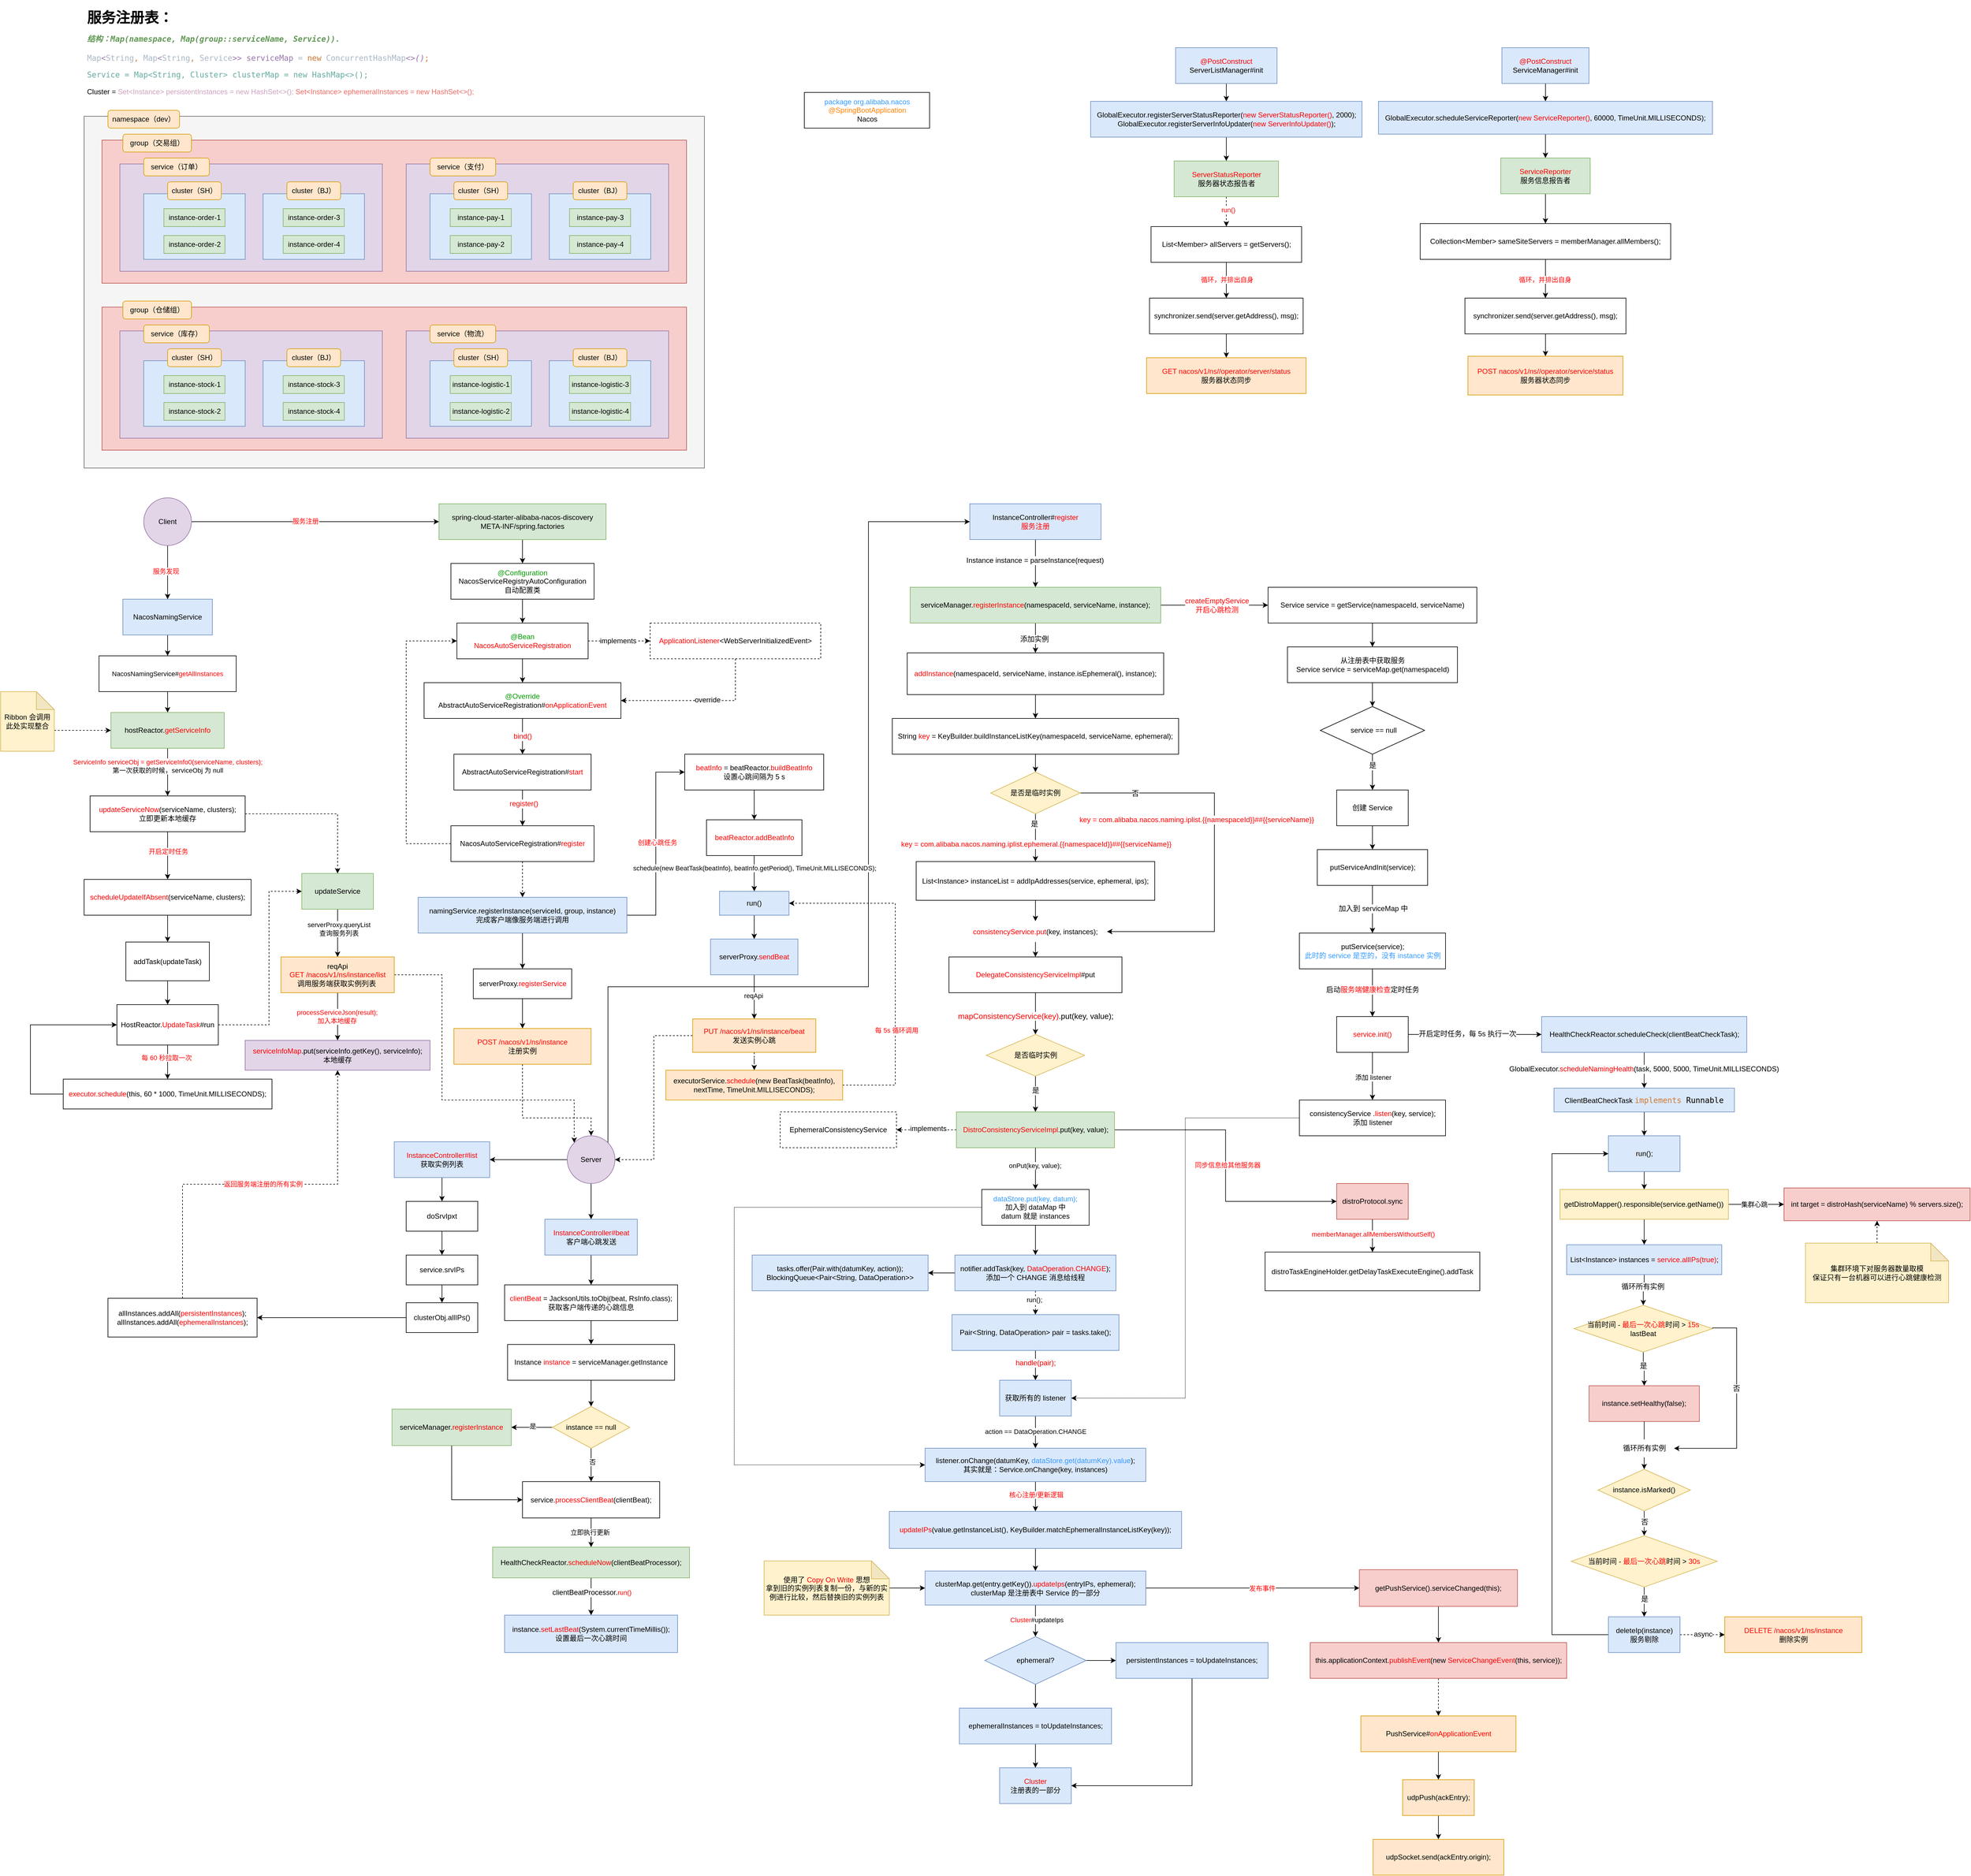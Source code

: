 <mxfile version="20.6.2" type="github">
  <diagram id="hunALPwYAO61CZnnPAhh" name="Page-1">
    <mxGraphModel dx="2013" dy="733" grid="1" gridSize="10" guides="1" tooltips="1" connect="1" arrows="1" fold="1" page="1" pageScale="1" pageWidth="827" pageHeight="1169" math="0" shadow="0">
      <root>
        <mxCell id="0" />
        <mxCell id="1" parent="0" />
        <mxCell id="QPYpN62NB8-uVr394qq1-2" value="&lt;span style=&quot;color: rgb(51 , 153 , 255)&quot;&gt;package org.alibaba.nacos&lt;/span&gt;&lt;font color=&quot;#ff8000&quot;&gt;&lt;br&gt;@SpringBootApplication&lt;br&gt;&lt;/font&gt;Nacos" style="rounded=0;whiteSpace=wrap;html=1;" parent="1" vertex="1">
          <mxGeometry x="1267.5" y="170" width="210" height="60" as="geometry" />
        </mxCell>
        <mxCell id="zgKmjXe5RocedFzESMuj-3" value="" style="edgeStyle=orthogonalEdgeStyle;rounded=0;orthogonalLoop=1;jettySize=auto;html=1;" parent="1" source="zgKmjXe5RocedFzESMuj-1" target="zgKmjXe5RocedFzESMuj-2" edge="1">
          <mxGeometry relative="1" as="geometry" />
        </mxCell>
        <mxCell id="zgKmjXe5RocedFzESMuj-1" value="spring-cloud-starter-alibaba-nacos-discovery&lt;br&gt;META-INF/spring.factories" style="rounded=0;whiteSpace=wrap;html=1;fillColor=#d5e8d4;strokeColor=#82b366;" parent="1" vertex="1">
          <mxGeometry x="655" y="860" width="280" height="60" as="geometry" />
        </mxCell>
        <mxCell id="zgKmjXe5RocedFzESMuj-6" value="" style="edgeStyle=orthogonalEdgeStyle;rounded=0;orthogonalLoop=1;jettySize=auto;html=1;fontFamily=Helvetica;fontSize=12;fontColor=none;" parent="1" source="zgKmjXe5RocedFzESMuj-2" target="zgKmjXe5RocedFzESMuj-5" edge="1">
          <mxGeometry relative="1" as="geometry" />
        </mxCell>
        <mxCell id="zgKmjXe5RocedFzESMuj-2" value="&lt;font color=&quot;#009900&quot;&gt;@Configuration&lt;br&gt;&lt;/font&gt;NacosServiceRegistryAutoConfiguration&lt;br&gt;自动配置类" style="whiteSpace=wrap;html=1;rounded=0;" parent="1" vertex="1">
          <mxGeometry x="675" y="960" width="240" height="60" as="geometry" />
        </mxCell>
        <mxCell id="zgKmjXe5RocedFzESMuj-8" value="" style="edgeStyle=orthogonalEdgeStyle;rounded=0;orthogonalLoop=1;jettySize=auto;html=1;fontFamily=Helvetica;fontSize=12;fontColor=none;dashed=1;" parent="1" source="zgKmjXe5RocedFzESMuj-5" target="zgKmjXe5RocedFzESMuj-7" edge="1">
          <mxGeometry relative="1" as="geometry" />
        </mxCell>
        <mxCell id="zgKmjXe5RocedFzESMuj-9" value="implements" style="edgeLabel;html=1;align=center;verticalAlign=middle;resizable=0;points=[];fontSize=12;fontFamily=Helvetica;fontColor=none;" parent="zgKmjXe5RocedFzESMuj-8" vertex="1" connectable="0">
          <mxGeometry x="0.038" y="-3" relative="1" as="geometry">
            <mxPoint x="-4" y="-3" as="offset" />
          </mxGeometry>
        </mxCell>
        <mxCell id="zgKmjXe5RocedFzESMuj-14" value="" style="edgeStyle=orthogonalEdgeStyle;rounded=0;orthogonalLoop=1;jettySize=auto;html=1;fontFamily=Helvetica;fontSize=12;fontColor=none;" parent="1" source="zgKmjXe5RocedFzESMuj-5" target="zgKmjXe5RocedFzESMuj-13" edge="1">
          <mxGeometry relative="1" as="geometry" />
        </mxCell>
        <mxCell id="zgKmjXe5RocedFzESMuj-5" value="&lt;font color=&quot;#009900&quot;&gt;@Bean&lt;br&gt;&lt;/font&gt;&lt;font color=&quot;#ff0000&quot;&gt;NacosAutoServiceRegistration&lt;/font&gt;" style="whiteSpace=wrap;html=1;rounded=0;" parent="1" vertex="1">
          <mxGeometry x="685" y="1060" width="220" height="60" as="geometry" />
        </mxCell>
        <mxCell id="zgKmjXe5RocedFzESMuj-23" style="edgeStyle=orthogonalEdgeStyle;rounded=0;orthogonalLoop=1;jettySize=auto;html=1;entryX=1;entryY=0.5;entryDx=0;entryDy=0;fontFamily=Helvetica;fontSize=12;fontColor=#FF0000;dashed=1;" parent="1" source="zgKmjXe5RocedFzESMuj-7" target="zgKmjXe5RocedFzESMuj-13" edge="1">
          <mxGeometry relative="1" as="geometry">
            <Array as="points">
              <mxPoint x="1152" y="1190" />
            </Array>
          </mxGeometry>
        </mxCell>
        <mxCell id="zgKmjXe5RocedFzESMuj-24" value="override" style="edgeLabel;html=1;align=center;verticalAlign=middle;resizable=0;points=[];fontSize=12;fontFamily=Helvetica;fontColor=#000000;" parent="zgKmjXe5RocedFzESMuj-23" vertex="1" connectable="0">
          <mxGeometry x="-0.107" y="-1" relative="1" as="geometry">
            <mxPoint as="offset" />
          </mxGeometry>
        </mxCell>
        <mxCell id="zgKmjXe5RocedFzESMuj-7" value="&lt;font color=&quot;#ff0000&quot;&gt;ApplicationListener&lt;/font&gt;&amp;lt;WebServerInitializedEvent&amp;gt;" style="whiteSpace=wrap;html=1;rounded=0;dashed=1;" parent="1" vertex="1">
          <mxGeometry x="1009" y="1060" width="286" height="60" as="geometry" />
        </mxCell>
        <mxCell id="zgKmjXe5RocedFzESMuj-18" value="bind()" style="edgeStyle=orthogonalEdgeStyle;rounded=0;orthogonalLoop=1;jettySize=auto;html=1;fontFamily=Helvetica;fontSize=12;fontColor=#FF0000;" parent="1" source="zgKmjXe5RocedFzESMuj-13" target="zgKmjXe5RocedFzESMuj-17" edge="1">
          <mxGeometry relative="1" as="geometry" />
        </mxCell>
        <mxCell id="zgKmjXe5RocedFzESMuj-13" value="&lt;font color=&quot;#009900&quot;&gt;@Override&lt;/font&gt;&lt;br&gt;AbstractAutoServiceRegistration#&lt;font color=&quot;#ff0000&quot;&gt;onApplicationEvent&lt;/font&gt;" style="whiteSpace=wrap;html=1;rounded=0;" parent="1" vertex="1">
          <mxGeometry x="630" y="1160" width="330" height="60" as="geometry" />
        </mxCell>
        <mxCell id="zgKmjXe5RocedFzESMuj-20" value="" style="edgeStyle=orthogonalEdgeStyle;rounded=0;orthogonalLoop=1;jettySize=auto;html=1;fontFamily=Helvetica;fontSize=12;fontColor=#FF0000;" parent="1" source="zgKmjXe5RocedFzESMuj-17" target="zgKmjXe5RocedFzESMuj-19" edge="1">
          <mxGeometry relative="1" as="geometry" />
        </mxCell>
        <mxCell id="zgKmjXe5RocedFzESMuj-22" value="register()" style="edgeLabel;html=1;align=center;verticalAlign=middle;resizable=0;points=[];fontSize=12;fontFamily=Helvetica;fontColor=#FF0000;" parent="zgKmjXe5RocedFzESMuj-20" vertex="1" connectable="0">
          <mxGeometry x="-0.257" y="2" relative="1" as="geometry">
            <mxPoint as="offset" />
          </mxGeometry>
        </mxCell>
        <mxCell id="zgKmjXe5RocedFzESMuj-17" value="AbstractAutoServiceRegistration#&lt;font color=&quot;#ff0000&quot;&gt;start&lt;/font&gt;" style="whiteSpace=wrap;html=1;rounded=0;" parent="1" vertex="1">
          <mxGeometry x="680" y="1280" width="230" height="60" as="geometry" />
        </mxCell>
        <mxCell id="zgKmjXe5RocedFzESMuj-28" value="" style="edgeStyle=orthogonalEdgeStyle;rounded=0;orthogonalLoop=1;jettySize=auto;html=1;dashed=1;fontFamily=Helvetica;fontSize=12;fontColor=#FF0000;" parent="1" source="zgKmjXe5RocedFzESMuj-19" target="zgKmjXe5RocedFzESMuj-27" edge="1">
          <mxGeometry relative="1" as="geometry" />
        </mxCell>
        <mxCell id="2PmmHMX1RF9NsNLcKvbn-105" style="edgeStyle=orthogonalEdgeStyle;rounded=0;orthogonalLoop=1;jettySize=auto;html=1;exitX=0;exitY=0.5;exitDx=0;exitDy=0;entryX=0;entryY=0.5;entryDx=0;entryDy=0;fontColor=#FF0000;dashed=1;" parent="1" source="zgKmjXe5RocedFzESMuj-19" target="zgKmjXe5RocedFzESMuj-5" edge="1">
          <mxGeometry relative="1" as="geometry">
            <Array as="points">
              <mxPoint x="600" y="1430" />
              <mxPoint x="600" y="1090" />
            </Array>
          </mxGeometry>
        </mxCell>
        <mxCell id="zgKmjXe5RocedFzESMuj-19" value="NacosAutoServiceRegistration#&lt;font color=&quot;#ff0000&quot;&gt;register&lt;/font&gt;" style="whiteSpace=wrap;html=1;rounded=0;" parent="1" vertex="1">
          <mxGeometry x="675" y="1400" width="240" height="60" as="geometry" />
        </mxCell>
        <mxCell id="eIaxBUfPHbvmFYsHHjmo-70" style="edgeStyle=orthogonalEdgeStyle;rounded=0;jumpStyle=none;jumpSize=1;orthogonalLoop=1;jettySize=auto;html=1;exitX=0.5;exitY=1;exitDx=0;exitDy=0;fontColor=#FF0000;" parent="1" source="zgKmjXe5RocedFzESMuj-27" target="eIaxBUfPHbvmFYsHHjmo-63" edge="1">
          <mxGeometry relative="1" as="geometry" />
        </mxCell>
        <mxCell id="eIaxBUfPHbvmFYsHHjmo-71" style="edgeStyle=orthogonalEdgeStyle;rounded=0;jumpStyle=none;jumpSize=1;orthogonalLoop=1;jettySize=auto;html=1;exitX=1;exitY=0.5;exitDx=0;exitDy=0;fontColor=#FF0000;entryX=0;entryY=0.5;entryDx=0;entryDy=0;" parent="1" source="zgKmjXe5RocedFzESMuj-27" target="eIaxBUfPHbvmFYsHHjmo-69" edge="1">
          <mxGeometry relative="1" as="geometry" />
        </mxCell>
        <mxCell id="eIaxBUfPHbvmFYsHHjmo-79" value="创建心跳任务" style="edgeLabel;html=1;align=center;verticalAlign=middle;resizable=0;points=[];fontColor=#FF0000;" parent="eIaxBUfPHbvmFYsHHjmo-71" vertex="1" connectable="0">
          <mxGeometry x="-0.268" y="-2" relative="1" as="geometry">
            <mxPoint y="-47" as="offset" />
          </mxGeometry>
        </mxCell>
        <mxCell id="zgKmjXe5RocedFzESMuj-27" value="namingService.registerInstance(serviceId, group, instance)&lt;br&gt;完成客户端像服务端进行调用" style="whiteSpace=wrap;html=1;rounded=0;fillColor=#dae8fc;strokeColor=#6c8ebf;" parent="1" vertex="1">
          <mxGeometry x="620" y="1520" width="350" height="60" as="geometry" />
        </mxCell>
        <mxCell id="zgKmjXe5RocedFzESMuj-32" style="edgeStyle=orthogonalEdgeStyle;rounded=0;orthogonalLoop=1;jettySize=auto;html=1;exitX=1;exitY=0;exitDx=0;exitDy=0;fontFamily=Helvetica;fontSize=12;fontColor=#000000;entryX=0;entryY=0.5;entryDx=0;entryDy=0;" parent="1" source="eIaxBUfPHbvmFYsHHjmo-45" target="zgKmjXe5RocedFzESMuj-31" edge="1">
          <mxGeometry relative="1" as="geometry">
            <mxPoint x="1345" y="1450" as="targetPoint" />
            <Array as="points">
              <mxPoint x="938" y="1670" />
              <mxPoint x="1375" y="1670" />
              <mxPoint x="1375" y="890" />
            </Array>
          </mxGeometry>
        </mxCell>
        <mxCell id="eIaxBUfPHbvmFYsHHjmo-68" style="edgeStyle=orthogonalEdgeStyle;rounded=0;orthogonalLoop=1;jettySize=auto;html=1;exitX=0.5;exitY=1;exitDx=0;exitDy=0;entryX=0.5;entryY=0;entryDx=0;entryDy=0;fontColor=#FF0000;dashed=1;jumpStyle=none;jumpSize=1;" parent="1" source="zgKmjXe5RocedFzESMuj-29" target="eIaxBUfPHbvmFYsHHjmo-45" edge="1">
          <mxGeometry relative="1" as="geometry">
            <Array as="points">
              <mxPoint x="795" y="1890" />
              <mxPoint x="910" y="1890" />
            </Array>
          </mxGeometry>
        </mxCell>
        <mxCell id="zgKmjXe5RocedFzESMuj-29" value="&lt;font color=&quot;#ff0000&quot;&gt;POST /nacos/v1/ns/instance&lt;/font&gt;&lt;br&gt;注册实例" style="whiteSpace=wrap;html=1;rounded=0;fillColor=#ffe6cc;strokeColor=#d79b00;" parent="1" vertex="1">
          <mxGeometry x="680" y="1740" width="230" height="60" as="geometry" />
        </mxCell>
        <mxCell id="zgKmjXe5RocedFzESMuj-34" value="" style="edgeStyle=orthogonalEdgeStyle;rounded=0;orthogonalLoop=1;jettySize=auto;html=1;fontFamily=Helvetica;fontSize=12;fontColor=#000000;" parent="1" source="zgKmjXe5RocedFzESMuj-31" target="zgKmjXe5RocedFzESMuj-33" edge="1">
          <mxGeometry relative="1" as="geometry" />
        </mxCell>
        <mxCell id="zgKmjXe5RocedFzESMuj-35" value="Instance instance = parseInstance(request)" style="edgeLabel;html=1;align=center;verticalAlign=middle;resizable=0;points=[];fontSize=12;fontFamily=Helvetica;fontColor=#000000;" parent="zgKmjXe5RocedFzESMuj-34" vertex="1" connectable="0">
          <mxGeometry x="-0.125" y="-1" relative="1" as="geometry">
            <mxPoint as="offset" />
          </mxGeometry>
        </mxCell>
        <mxCell id="zgKmjXe5RocedFzESMuj-31" value="&lt;font color=&quot;#000000&quot;&gt;InstanceController#&lt;/font&gt;&lt;font color=&quot;#ff0000&quot;&gt;register&lt;br&gt;服务注册&lt;br&gt;&lt;/font&gt;" style="rounded=0;whiteSpace=wrap;html=1;fontFamily=Helvetica;fontSize=12;fillColor=#dae8fc;strokeColor=#6c8ebf;" parent="1" vertex="1">
          <mxGeometry x="1545" y="860" width="220" height="60" as="geometry" />
        </mxCell>
        <mxCell id="zgKmjXe5RocedFzESMuj-37" value="" style="edgeStyle=orthogonalEdgeStyle;rounded=0;orthogonalLoop=1;jettySize=auto;html=1;fontFamily=Helvetica;fontSize=12;fontColor=#000000;" parent="1" source="zgKmjXe5RocedFzESMuj-33" target="zgKmjXe5RocedFzESMuj-36" edge="1">
          <mxGeometry relative="1" as="geometry" />
        </mxCell>
        <mxCell id="zgKmjXe5RocedFzESMuj-38" value="&lt;font color=&quot;#ff0000&quot;&gt;createEmptyService&lt;br&gt;开启心跳检测&lt;/font&gt;" style="edgeLabel;html=1;align=center;verticalAlign=middle;resizable=0;points=[];fontSize=12;fontFamily=Helvetica;fontColor=#000000;" parent="zgKmjXe5RocedFzESMuj-37" vertex="1" connectable="0">
          <mxGeometry x="-0.365" y="-4" relative="1" as="geometry">
            <mxPoint x="37" y="-4" as="offset" />
          </mxGeometry>
        </mxCell>
        <mxCell id="zgKmjXe5RocedFzESMuj-100" value="" style="edgeStyle=orthogonalEdgeStyle;rounded=0;orthogonalLoop=1;jettySize=auto;html=1;fontFamily=Helvetica;fontSize=12;fontColor=#000000;" parent="1" source="zgKmjXe5RocedFzESMuj-33" target="zgKmjXe5RocedFzESMuj-99" edge="1">
          <mxGeometry relative="1" as="geometry" />
        </mxCell>
        <mxCell id="zgKmjXe5RocedFzESMuj-101" value="添加实例" style="edgeLabel;html=1;align=center;verticalAlign=middle;resizable=0;points=[];fontSize=12;fontFamily=Helvetica;fontColor=#000000;" parent="zgKmjXe5RocedFzESMuj-100" vertex="1" connectable="0">
          <mxGeometry x="0.05" y="-2" relative="1" as="geometry">
            <mxPoint as="offset" />
          </mxGeometry>
        </mxCell>
        <mxCell id="zgKmjXe5RocedFzESMuj-33" value="&lt;font color=&quot;#000000&quot;&gt;serviceManager.&lt;/font&gt;&lt;font color=&quot;#ff0000&quot;&gt;registerInstance&lt;/font&gt;&lt;font color=&quot;#000000&quot;&gt;(namespaceId, serviceName, instance);&lt;/font&gt;" style="whiteSpace=wrap;html=1;fillColor=#d5e8d4;rounded=0;strokeColor=#82b366;" parent="1" vertex="1">
          <mxGeometry x="1445" y="1000" width="420" height="60" as="geometry" />
        </mxCell>
        <mxCell id="zgKmjXe5RocedFzESMuj-40" value="" style="edgeStyle=orthogonalEdgeStyle;rounded=0;orthogonalLoop=1;jettySize=auto;html=1;fontFamily=Helvetica;fontSize=12;fontColor=#000000;" parent="1" source="zgKmjXe5RocedFzESMuj-36" target="zgKmjXe5RocedFzESMuj-39" edge="1">
          <mxGeometry relative="1" as="geometry" />
        </mxCell>
        <mxCell id="zgKmjXe5RocedFzESMuj-36" value="&lt;font color=&quot;#000000&quot;&gt;Service service = getService(namespaceId, serviceName)&lt;/font&gt;" style="whiteSpace=wrap;html=1;fillColor=none;fontColor=#009900;rounded=0;gradientColor=none;" parent="1" vertex="1">
          <mxGeometry x="2045" y="1000" width="350" height="60" as="geometry" />
        </mxCell>
        <mxCell id="zgKmjXe5RocedFzESMuj-46" value="" style="edgeStyle=orthogonalEdgeStyle;rounded=0;orthogonalLoop=1;jettySize=auto;html=1;fontFamily=Helvetica;fontSize=12;fontColor=#000000;" parent="1" source="zgKmjXe5RocedFzESMuj-39" target="zgKmjXe5RocedFzESMuj-45" edge="1">
          <mxGeometry relative="1" as="geometry" />
        </mxCell>
        <mxCell id="zgKmjXe5RocedFzESMuj-39" value="&lt;span style=&quot;color: rgb(0 , 0 , 0) ; background-color: rgb(255 , 255 , 255)&quot;&gt;从注册表中获取服务&lt;/span&gt;&lt;br style=&quot;color: rgb(0 , 0 , 0)&quot;&gt;&lt;span style=&quot;color: rgb(0 , 0 , 0) ; background-color: rgb(255 , 255 , 255)&quot;&gt;Service service = serviceMap.get(namespaceId)&lt;/span&gt;" style="whiteSpace=wrap;html=1;fillColor=none;fontColor=#009900;rounded=0;gradientColor=none;" parent="1" vertex="1">
          <mxGeometry x="2077.5" y="1100" width="285" height="60" as="geometry" />
        </mxCell>
        <mxCell id="zgKmjXe5RocedFzESMuj-48" value="" style="edgeStyle=orthogonalEdgeStyle;rounded=0;orthogonalLoop=1;jettySize=auto;html=1;fontFamily=Helvetica;fontSize=12;fontColor=#000000;" parent="1" source="zgKmjXe5RocedFzESMuj-45" target="zgKmjXe5RocedFzESMuj-47" edge="1">
          <mxGeometry relative="1" as="geometry" />
        </mxCell>
        <mxCell id="zgKmjXe5RocedFzESMuj-49" value="是" style="edgeLabel;html=1;align=center;verticalAlign=middle;resizable=0;points=[];fontSize=12;fontFamily=Helvetica;fontColor=#000000;" parent="zgKmjXe5RocedFzESMuj-48" vertex="1" connectable="0">
          <mxGeometry x="-0.367" relative="1" as="geometry">
            <mxPoint as="offset" />
          </mxGeometry>
        </mxCell>
        <mxCell id="zgKmjXe5RocedFzESMuj-45" value="&lt;span style=&quot;color: rgb(0 , 0 , 0) ; background-color: rgb(255 , 255 , 255)&quot;&gt;&amp;nbsp;service == null&lt;/span&gt;" style="rhombus;whiteSpace=wrap;html=1;fillColor=none;fontColor=#009900;rounded=0;gradientColor=none;" parent="1" vertex="1">
          <mxGeometry x="2132.5" y="1200" width="175" height="80" as="geometry" />
        </mxCell>
        <mxCell id="zgKmjXe5RocedFzESMuj-51" value="" style="edgeStyle=orthogonalEdgeStyle;rounded=0;orthogonalLoop=1;jettySize=auto;html=1;fontFamily=Helvetica;fontSize=12;fontColor=#000000;" parent="1" source="zgKmjXe5RocedFzESMuj-47" target="zgKmjXe5RocedFzESMuj-50" edge="1">
          <mxGeometry relative="1" as="geometry" />
        </mxCell>
        <mxCell id="zgKmjXe5RocedFzESMuj-47" value="&lt;font color=&quot;#000000&quot;&gt;创建 Service&lt;/font&gt;" style="whiteSpace=wrap;html=1;fillColor=none;fontColor=#009900;rounded=0;gradientColor=none;" parent="1" vertex="1">
          <mxGeometry x="2160" y="1340" width="120" height="60" as="geometry" />
        </mxCell>
        <mxCell id="zgKmjXe5RocedFzESMuj-54" value="" style="edgeStyle=orthogonalEdgeStyle;rounded=0;orthogonalLoop=1;jettySize=auto;html=1;fontFamily=Helvetica;fontSize=12;fontColor=#000000;" parent="1" source="zgKmjXe5RocedFzESMuj-50" target="zgKmjXe5RocedFzESMuj-53" edge="1">
          <mxGeometry relative="1" as="geometry" />
        </mxCell>
        <mxCell id="zgKmjXe5RocedFzESMuj-55" value="加入到&amp;nbsp;serviceMap 中" style="edgeLabel;html=1;align=center;verticalAlign=middle;resizable=0;points=[];fontSize=12;fontFamily=Helvetica;fontColor=#000000;" parent="zgKmjXe5RocedFzESMuj-54" vertex="1" connectable="0">
          <mxGeometry x="-0.025" y="1" relative="1" as="geometry">
            <mxPoint as="offset" />
          </mxGeometry>
        </mxCell>
        <mxCell id="zgKmjXe5RocedFzESMuj-50" value="&lt;font color=&quot;#000000&quot;&gt;putServiceAndInit(service);&lt;/font&gt;" style="whiteSpace=wrap;html=1;fillColor=none;fontColor=#009900;rounded=0;gradientColor=none;" parent="1" vertex="1">
          <mxGeometry x="2127.5" y="1440" width="185" height="60" as="geometry" />
        </mxCell>
        <mxCell id="zgKmjXe5RocedFzESMuj-57" value="" style="edgeStyle=orthogonalEdgeStyle;rounded=0;orthogonalLoop=1;jettySize=auto;html=1;fontFamily=Helvetica;fontSize=12;fontColor=#000000;" parent="1" source="zgKmjXe5RocedFzESMuj-53" target="zgKmjXe5RocedFzESMuj-56" edge="1">
          <mxGeometry relative="1" as="geometry" />
        </mxCell>
        <mxCell id="zgKmjXe5RocedFzESMuj-58" value="启动&lt;font color=&quot;#ff0000&quot;&gt;服务端健康检查&lt;/font&gt;定时任务" style="edgeLabel;html=1;align=center;verticalAlign=middle;resizable=0;points=[];fontSize=12;fontFamily=Helvetica;fontColor=#000000;" parent="zgKmjXe5RocedFzESMuj-57" vertex="1" connectable="0">
          <mxGeometry x="-0.125" relative="1" as="geometry">
            <mxPoint as="offset" />
          </mxGeometry>
        </mxCell>
        <mxCell id="zgKmjXe5RocedFzESMuj-53" value="&lt;font color=&quot;#000000&quot;&gt;putService(service);&lt;/font&gt;&lt;br&gt;&lt;font color=&quot;#3399ff&quot;&gt;此时的 service 是空的，没有 instance 实例&lt;/font&gt;" style="whiteSpace=wrap;html=1;fillColor=none;fontColor=#009900;rounded=0;gradientColor=none;" parent="1" vertex="1">
          <mxGeometry x="2097.5" y="1580" width="245" height="60" as="geometry" />
        </mxCell>
        <mxCell id="zgKmjXe5RocedFzESMuj-60" value="" style="edgeStyle=orthogonalEdgeStyle;rounded=0;orthogonalLoop=1;jettySize=auto;html=1;fontFamily=Helvetica;fontSize=12;fontColor=#3399FF;entryX=0;entryY=0.5;entryDx=0;entryDy=0;" parent="1" source="zgKmjXe5RocedFzESMuj-56" target="eIaxBUfPHbvmFYsHHjmo-57" edge="1">
          <mxGeometry relative="1" as="geometry" />
        </mxCell>
        <mxCell id="zgKmjXe5RocedFzESMuj-61" value="开启定时任务，每 5s 执行一次" style="edgeLabel;html=1;align=center;verticalAlign=middle;resizable=0;points=[];fontSize=12;fontFamily=Helvetica;fontColor=#000000;" parent="zgKmjXe5RocedFzESMuj-60" vertex="1" connectable="0">
          <mxGeometry x="-0.12" y="1" relative="1" as="geometry">
            <mxPoint as="offset" />
          </mxGeometry>
        </mxCell>
        <mxCell id="2PmmHMX1RF9NsNLcKvbn-2" value="" style="edgeStyle=orthogonalEdgeStyle;rounded=0;orthogonalLoop=1;jettySize=auto;html=1;fontColor=#000000;" parent="1" source="zgKmjXe5RocedFzESMuj-56" target="2PmmHMX1RF9NsNLcKvbn-1" edge="1">
          <mxGeometry relative="1" as="geometry" />
        </mxCell>
        <mxCell id="2PmmHMX1RF9NsNLcKvbn-3" value="添加 listener" style="edgeLabel;html=1;align=center;verticalAlign=middle;resizable=0;points=[];fontColor=#000000;" parent="2PmmHMX1RF9NsNLcKvbn-2" vertex="1" connectable="0">
          <mxGeometry x="0.05" y="1" relative="1" as="geometry">
            <mxPoint as="offset" />
          </mxGeometry>
        </mxCell>
        <mxCell id="zgKmjXe5RocedFzESMuj-56" value="&lt;font color=&quot;#ff0000&quot;&gt;service.init()&lt;/font&gt;" style="whiteSpace=wrap;html=1;fillColor=none;fontColor=#009900;rounded=0;gradientColor=none;" parent="1" vertex="1">
          <mxGeometry x="2160" y="1720" width="120" height="60" as="geometry" />
        </mxCell>
        <mxCell id="zgKmjXe5RocedFzESMuj-67" value="" style="edgeStyle=orthogonalEdgeStyle;rounded=0;orthogonalLoop=1;jettySize=auto;html=1;fontFamily=Helvetica;fontSize=12;fontColor=#000000;exitX=0.5;exitY=1;exitDx=0;exitDy=0;" parent="1" source="eIaxBUfPHbvmFYsHHjmo-113" target="zgKmjXe5RocedFzESMuj-70" edge="1">
          <mxGeometry relative="1" as="geometry">
            <mxPoint x="2676" y="2082.75" as="sourcePoint" />
            <mxPoint x="2675.6" y="2147.75" as="targetPoint" />
            <Array as="points">
              <mxPoint x="2676" y="2172.75" />
            </Array>
          </mxGeometry>
        </mxCell>
        <mxCell id="zgKmjXe5RocedFzESMuj-68" value="循环所有实例" style="edgeLabel;html=1;align=center;verticalAlign=middle;resizable=0;points=[];fontSize=12;fontFamily=Helvetica;fontColor=#000000;" parent="zgKmjXe5RocedFzESMuj-67" vertex="1" connectable="0">
          <mxGeometry x="-0.173" y="-1" relative="1" as="geometry">
            <mxPoint as="offset" />
          </mxGeometry>
        </mxCell>
        <mxCell id="zgKmjXe5RocedFzESMuj-78" value="" style="edgeStyle=orthogonalEdgeStyle;rounded=0;orthogonalLoop=1;jettySize=auto;html=1;fontFamily=Helvetica;fontSize=12;fontColor=#000000;" parent="1" source="zgKmjXe5RocedFzESMuj-64" target="zgKmjXe5RocedFzESMuj-77" edge="1">
          <mxGeometry relative="1" as="geometry" />
        </mxCell>
        <mxCell id="zgKmjXe5RocedFzESMuj-64" value="ClientBeatCheckTask&amp;nbsp;&lt;span style=&quot;font-family: &amp;#34;jetbrains mono&amp;#34; , monospace ; font-size: 9.8pt ; color: rgb(204 , 120 , 50)&quot;&gt;implements &lt;/span&gt;&lt;span style=&quot;font-family: &amp;#34;jetbrains mono&amp;#34; , monospace ; font-size: 9.8pt&quot;&gt;&lt;font color=&quot;#000000&quot;&gt;Runnable&lt;/font&gt;&lt;/span&gt;" style="whiteSpace=wrap;html=1;fillColor=#dae8fc;rounded=0;strokeColor=#6c8ebf;" parent="1" vertex="1">
          <mxGeometry x="2524.35" y="1840" width="302.5" height="40" as="geometry" />
        </mxCell>
        <mxCell id="zgKmjXe5RocedFzESMuj-72" value="" style="edgeStyle=orthogonalEdgeStyle;rounded=0;orthogonalLoop=1;jettySize=auto;html=1;fontFamily=Helvetica;fontSize=12;fontColor=#000000;" parent="1" source="zgKmjXe5RocedFzESMuj-70" target="zgKmjXe5RocedFzESMuj-71" edge="1">
          <mxGeometry relative="1" as="geometry" />
        </mxCell>
        <mxCell id="zgKmjXe5RocedFzESMuj-73" value="是" style="edgeLabel;html=1;align=center;verticalAlign=middle;resizable=0;points=[];fontSize=12;fontFamily=Helvetica;fontColor=#000000;" parent="zgKmjXe5RocedFzESMuj-72" vertex="1" connectable="0">
          <mxGeometry x="-0.32" y="-3" relative="1" as="geometry">
            <mxPoint x="3" y="3" as="offset" />
          </mxGeometry>
        </mxCell>
        <mxCell id="zgKmjXe5RocedFzESMuj-79" style="edgeStyle=orthogonalEdgeStyle;rounded=0;orthogonalLoop=1;jettySize=auto;html=1;exitX=1;exitY=0.5;exitDx=0;exitDy=0;fontFamily=Helvetica;fontSize=12;fontColor=#000000;entryX=1;entryY=0.5;entryDx=0;entryDy=0;" parent="1" source="zgKmjXe5RocedFzESMuj-70" target="zgKmjXe5RocedFzESMuj-81" edge="1">
          <mxGeometry relative="1" as="geometry">
            <mxPoint x="2820.6" y="2459.25" as="targetPoint" />
            <Array as="points">
              <mxPoint x="2830.6" y="2242.25" />
              <mxPoint x="2830.6" y="2444.25" />
            </Array>
          </mxGeometry>
        </mxCell>
        <mxCell id="zgKmjXe5RocedFzESMuj-86" value="否" style="edgeLabel;html=1;align=center;verticalAlign=middle;resizable=0;points=[];fontSize=12;fontFamily=Helvetica;fontColor=#000000;" parent="zgKmjXe5RocedFzESMuj-79" vertex="1" connectable="0">
          <mxGeometry x="-0.18" y="3" relative="1" as="geometry">
            <mxPoint x="-4" as="offset" />
          </mxGeometry>
        </mxCell>
        <mxCell id="zgKmjXe5RocedFzESMuj-70" value="当前时间 - &lt;font color=&quot;#ff0000&quot;&gt;最后一次心跳&lt;/font&gt;时间 &amp;gt; &lt;font color=&quot;#ff0000&quot;&gt;15s&lt;/font&gt;&lt;br&gt;lastBeat" style="rhombus;whiteSpace=wrap;html=1;fontFamily=Helvetica;fontSize=12;fillColor=#fff2cc;strokeColor=#d6b656;" parent="1" vertex="1">
          <mxGeometry x="2558.1" y="2204.25" width="231.9" height="78.5" as="geometry" />
        </mxCell>
        <mxCell id="zgKmjXe5RocedFzESMuj-71" value="instance.setHealthy(false);" style="whiteSpace=wrap;html=1;fillColor=#f8cecc;strokeColor=#b85450;" parent="1" vertex="1">
          <mxGeometry x="2583.1" y="2339.25" width="185" height="60" as="geometry" />
        </mxCell>
        <mxCell id="eIaxBUfPHbvmFYsHHjmo-128" style="edgeStyle=orthogonalEdgeStyle;rounded=0;jumpStyle=none;jumpSize=1;orthogonalLoop=1;jettySize=auto;html=1;exitX=0.5;exitY=1;exitDx=0;exitDy=0;entryX=0.5;entryY=0;entryDx=0;entryDy=0;fontColor=#000000;" parent="1" source="zgKmjXe5RocedFzESMuj-77" target="eIaxBUfPHbvmFYsHHjmo-127" edge="1">
          <mxGeometry relative="1" as="geometry" />
        </mxCell>
        <mxCell id="zgKmjXe5RocedFzESMuj-77" value="&lt;font color=&quot;#000000&quot;&gt;run();&lt;/font&gt;" style="whiteSpace=wrap;html=1;fillColor=#dae8fc;rounded=0;strokeColor=#6c8ebf;" parent="1" vertex="1">
          <mxGeometry x="2615.6" y="1920" width="120" height="60" as="geometry" />
        </mxCell>
        <mxCell id="zgKmjXe5RocedFzESMuj-85" value="" style="edgeStyle=orthogonalEdgeStyle;rounded=0;orthogonalLoop=1;jettySize=auto;html=1;fontFamily=Helvetica;fontSize=12;fontColor=#000000;entryX=0.5;entryY=0;entryDx=0;entryDy=0;" parent="1" source="zgKmjXe5RocedFzESMuj-81" target="zgKmjXe5RocedFzESMuj-87" edge="1">
          <mxGeometry relative="1" as="geometry">
            <mxPoint x="2675.6" y="2499.25" as="targetPoint" />
          </mxGeometry>
        </mxCell>
        <mxCell id="zgKmjXe5RocedFzESMuj-81" value="循环所有实例" style="text;html=1;strokeColor=none;fillColor=none;align=center;verticalAlign=middle;whiteSpace=wrap;rounded=0;fontFamily=Helvetica;fontSize=12;fontColor=#000000;" parent="1" vertex="1">
          <mxGeometry x="2625.6" y="2429.25" width="100" height="30" as="geometry" />
        </mxCell>
        <mxCell id="zgKmjXe5RocedFzESMuj-82" value="" style="edgeStyle=orthogonalEdgeStyle;rounded=0;orthogonalLoop=1;jettySize=auto;html=1;fontFamily=Helvetica;fontSize=12;fontColor=#000000;endArrow=none;" parent="1" source="zgKmjXe5RocedFzESMuj-71" target="zgKmjXe5RocedFzESMuj-81" edge="1">
          <mxGeometry relative="1" as="geometry">
            <mxPoint x="2675.6" y="2414.25" as="sourcePoint" />
            <mxPoint x="2675.6" y="2494.25" as="targetPoint" />
          </mxGeometry>
        </mxCell>
        <mxCell id="zgKmjXe5RocedFzESMuj-90" value="" style="edgeStyle=orthogonalEdgeStyle;rounded=0;orthogonalLoop=1;jettySize=auto;html=1;fontFamily=Helvetica;fontSize=12;fontColor=#000000;" parent="1" source="zgKmjXe5RocedFzESMuj-87" target="zgKmjXe5RocedFzESMuj-89" edge="1">
          <mxGeometry relative="1" as="geometry" />
        </mxCell>
        <mxCell id="zgKmjXe5RocedFzESMuj-91" value="否" style="edgeLabel;html=1;align=center;verticalAlign=middle;resizable=0;points=[];fontSize=12;fontFamily=Helvetica;fontColor=#000000;" parent="zgKmjXe5RocedFzESMuj-90" vertex="1" connectable="0">
          <mxGeometry x="-0.111" relative="1" as="geometry">
            <mxPoint as="offset" />
          </mxGeometry>
        </mxCell>
        <mxCell id="zgKmjXe5RocedFzESMuj-87" value="instance.isMarked()" style="rhombus;whiteSpace=wrap;html=1;fontFamily=Helvetica;fontSize=12;fillColor=#fff2cc;strokeColor=#d6b656;" parent="1" vertex="1">
          <mxGeometry x="2598.1" y="2479.25" width="155" height="70" as="geometry" />
        </mxCell>
        <mxCell id="zgKmjXe5RocedFzESMuj-93" value="" style="edgeStyle=orthogonalEdgeStyle;rounded=0;orthogonalLoop=1;jettySize=auto;html=1;fontFamily=Helvetica;fontSize=12;fontColor=#000000;" parent="1" source="zgKmjXe5RocedFzESMuj-89" target="zgKmjXe5RocedFzESMuj-92" edge="1">
          <mxGeometry relative="1" as="geometry" />
        </mxCell>
        <mxCell id="zgKmjXe5RocedFzESMuj-94" value="是" style="edgeLabel;html=1;align=center;verticalAlign=middle;resizable=0;points=[];fontSize=12;fontFamily=Helvetica;fontColor=#000000;" parent="zgKmjXe5RocedFzESMuj-93" vertex="1" connectable="0">
          <mxGeometry x="-0.2" relative="1" as="geometry">
            <mxPoint as="offset" />
          </mxGeometry>
        </mxCell>
        <mxCell id="zgKmjXe5RocedFzESMuj-89" value="当前时间 - &lt;font color=&quot;#ff0000&quot;&gt;最后一次心跳&lt;/font&gt;时间 &amp;gt; &lt;font color=&quot;#ff0000&quot;&gt;30s&lt;/font&gt;" style="rhombus;whiteSpace=wrap;html=1;fillColor=#fff2cc;strokeColor=#d6b656;" parent="1" vertex="1">
          <mxGeometry x="2553.1" y="2590.75" width="245" height="86" as="geometry" />
        </mxCell>
        <mxCell id="zgKmjXe5RocedFzESMuj-95" style="edgeStyle=orthogonalEdgeStyle;rounded=0;orthogonalLoop=1;jettySize=auto;html=1;exitX=0;exitY=0.5;exitDx=0;exitDy=0;fontFamily=Helvetica;fontSize=12;fontColor=#000000;entryX=0;entryY=0.5;entryDx=0;entryDy=0;" parent="1" source="zgKmjXe5RocedFzESMuj-92" target="zgKmjXe5RocedFzESMuj-77" edge="1">
          <mxGeometry relative="1" as="geometry">
            <mxPoint x="2450.6" y="2250" as="targetPoint" />
            <Array as="points">
              <mxPoint x="2521" y="2757" />
              <mxPoint x="2521" y="1950" />
            </Array>
          </mxGeometry>
        </mxCell>
        <mxCell id="zgKmjXe5RocedFzESMuj-97" style="edgeStyle=orthogonalEdgeStyle;rounded=0;orthogonalLoop=1;jettySize=auto;html=1;exitX=1;exitY=0.5;exitDx=0;exitDy=0;entryX=0;entryY=0.5;entryDx=0;entryDy=0;fontFamily=Helvetica;fontSize=12;fontColor=#000000;dashed=1;" parent="1" source="zgKmjXe5RocedFzESMuj-92" target="zgKmjXe5RocedFzESMuj-96" edge="1">
          <mxGeometry relative="1" as="geometry" />
        </mxCell>
        <mxCell id="zgKmjXe5RocedFzESMuj-98" value="async" style="edgeLabel;html=1;align=center;verticalAlign=middle;resizable=0;points=[];fontSize=12;fontFamily=Helvetica;fontColor=#000000;" parent="zgKmjXe5RocedFzESMuj-97" vertex="1" connectable="0">
          <mxGeometry x="0.013" y="1" relative="1" as="geometry">
            <mxPoint as="offset" />
          </mxGeometry>
        </mxCell>
        <mxCell id="zgKmjXe5RocedFzESMuj-92" value="deleteIp(instance)&lt;br&gt;服务剔除" style="whiteSpace=wrap;html=1;fillColor=#dae8fc;strokeColor=#6c8ebf;" parent="1" vertex="1">
          <mxGeometry x="2615.6" y="2726.75" width="120" height="60" as="geometry" />
        </mxCell>
        <mxCell id="zgKmjXe5RocedFzESMuj-96" value="&lt;font color=&quot;#ff0000&quot;&gt;DELETE /nacos/v1/ns/instance&lt;br&gt;&lt;/font&gt;删除实例" style="whiteSpace=wrap;html=1;rounded=0;fillColor=#ffe6cc;strokeColor=#d79b00;" parent="1" vertex="1">
          <mxGeometry x="2810.6" y="2726.75" width="230" height="60" as="geometry" />
        </mxCell>
        <mxCell id="zgKmjXe5RocedFzESMuj-108" style="edgeStyle=orthogonalEdgeStyle;rounded=0;orthogonalLoop=1;jettySize=auto;html=1;exitX=0.5;exitY=1;exitDx=0;exitDy=0;entryX=0.5;entryY=0;entryDx=0;entryDy=0;fontFamily=Helvetica;fontSize=12;fontColor=#000000;" parent="1" source="zgKmjXe5RocedFzESMuj-99" target="zgKmjXe5RocedFzESMuj-107" edge="1">
          <mxGeometry relative="1" as="geometry" />
        </mxCell>
        <mxCell id="zgKmjXe5RocedFzESMuj-99" value="&lt;font color=&quot;#ff0000&quot;&gt;addInstance&lt;/font&gt;&lt;font color=&quot;#000000&quot;&gt;(namespaceId, serviceName, instance.isEphemeral(), instance);&lt;/font&gt;" style="whiteSpace=wrap;html=1;fillColor=none;fontColor=#009900;rounded=0;gradientColor=none;" parent="1" vertex="1">
          <mxGeometry x="1440" y="1110" width="430" height="70" as="geometry" />
        </mxCell>
        <mxCell id="zgKmjXe5RocedFzESMuj-126" style="edgeStyle=orthogonalEdgeStyle;rounded=0;orthogonalLoop=1;jettySize=auto;html=1;exitX=0.5;exitY=1;exitDx=0;exitDy=0;fontFamily=Helvetica;fontSize=12;fontColor=#FF0000;" parent="1" source="zgKmjXe5RocedFzESMuj-102" target="zgKmjXe5RocedFzESMuj-125" edge="1">
          <mxGeometry relative="1" as="geometry" />
        </mxCell>
        <mxCell id="zgKmjXe5RocedFzESMuj-102" value="&lt;font color=&quot;#000000&quot;&gt;List&amp;lt;Instance&amp;gt; instanceList = addIpAddresses(service, ephemeral, ips);&lt;/font&gt;" style="whiteSpace=wrap;html=1;fillColor=none;fontColor=#009900;rounded=0;gradientColor=none;" parent="1" vertex="1">
          <mxGeometry x="1455" y="1460" width="400" height="65" as="geometry" />
        </mxCell>
        <mxCell id="zgKmjXe5RocedFzESMuj-122" value="" style="edgeStyle=orthogonalEdgeStyle;rounded=0;orthogonalLoop=1;jettySize=auto;html=1;fontFamily=Helvetica;fontSize=12;fontColor=#000000;entryX=0.5;entryY=0;entryDx=0;entryDy=0;" parent="1" source="zgKmjXe5RocedFzESMuj-104" target="zgKmjXe5RocedFzESMuj-124" edge="1">
          <mxGeometry relative="1" as="geometry">
            <mxPoint x="1655" y="1803.75" as="targetPoint" />
          </mxGeometry>
        </mxCell>
        <mxCell id="zgKmjXe5RocedFzESMuj-123" value="&lt;span style=&quot;font-size: 13.067px&quot;&gt;&lt;font color=&quot;#ff0000&quot;&gt;mapConsistencyService(key)&lt;/font&gt;.put(key, value);&lt;/span&gt;" style="edgeLabel;html=1;align=center;verticalAlign=middle;resizable=0;points=[];fontSize=12;fontFamily=Helvetica;fontColor=#000000;" parent="zgKmjXe5RocedFzESMuj-122" vertex="1" connectable="0">
          <mxGeometry x="0.095" relative="1" as="geometry">
            <mxPoint as="offset" />
          </mxGeometry>
        </mxCell>
        <mxCell id="zgKmjXe5RocedFzESMuj-104" value="&lt;font color=&quot;#ff0000&quot;&gt;DelegateConsistencyServiceImpl&lt;/font&gt;&lt;font color=&quot;#000000&quot;&gt;#put&lt;/font&gt;" style="whiteSpace=wrap;html=1;fillColor=none;fontColor=#009900;rounded=0;gradientColor=none;" parent="1" vertex="1">
          <mxGeometry x="1510" y="1620" width="290" height="60" as="geometry" />
        </mxCell>
        <mxCell id="zgKmjXe5RocedFzESMuj-112" style="edgeStyle=orthogonalEdgeStyle;rounded=0;orthogonalLoop=1;jettySize=auto;html=1;exitX=0.5;exitY=1;exitDx=0;exitDy=0;entryX=0.5;entryY=0;entryDx=0;entryDy=0;fontFamily=Helvetica;fontSize=12;fontColor=#FF0000;" parent="1" source="zgKmjXe5RocedFzESMuj-107" target="zgKmjXe5RocedFzESMuj-111" edge="1">
          <mxGeometry relative="1" as="geometry" />
        </mxCell>
        <mxCell id="zgKmjXe5RocedFzESMuj-107" value="&lt;font color=&quot;#000000&quot;&gt;String &lt;/font&gt;key&lt;font color=&quot;#000000&quot;&gt; = KeyBuilder.buildInstanceListKey(namespaceId, serviceName, ephemeral);&lt;/font&gt;" style="rounded=0;whiteSpace=wrap;html=1;fontFamily=Helvetica;fontSize=12;fontColor=#FF0000;fillColor=none;gradientColor=none;" parent="1" vertex="1">
          <mxGeometry x="1415" y="1220" width="480" height="60" as="geometry" />
        </mxCell>
        <mxCell id="zgKmjXe5RocedFzESMuj-113" style="edgeStyle=orthogonalEdgeStyle;rounded=0;orthogonalLoop=1;jettySize=auto;html=1;exitX=0.5;exitY=1;exitDx=0;exitDy=0;fontFamily=Helvetica;fontSize=12;fontColor=#FF0000;" parent="1" source="zgKmjXe5RocedFzESMuj-111" target="zgKmjXe5RocedFzESMuj-102" edge="1">
          <mxGeometry relative="1" as="geometry" />
        </mxCell>
        <mxCell id="zgKmjXe5RocedFzESMuj-114" value="key = com.alibaba.nacos.naming.iplist.ephemeral.{{namespaceId}}##{{serviceName}}" style="edgeLabel;html=1;align=center;verticalAlign=middle;resizable=0;points=[];fontSize=12;fontFamily=Helvetica;fontColor=#FF0000;" parent="zgKmjXe5RocedFzESMuj-113" vertex="1" connectable="0">
          <mxGeometry x="-0.091" y="1" relative="1" as="geometry">
            <mxPoint y="14" as="offset" />
          </mxGeometry>
        </mxCell>
        <mxCell id="zgKmjXe5RocedFzESMuj-117" value="是" style="edgeLabel;html=1;align=center;verticalAlign=middle;resizable=0;points=[];fontSize=12;fontFamily=Helvetica;fontColor=#000000;" parent="zgKmjXe5RocedFzESMuj-113" vertex="1" connectable="0">
          <mxGeometry x="-0.591" y="-2" relative="1" as="geometry">
            <mxPoint as="offset" />
          </mxGeometry>
        </mxCell>
        <mxCell id="zgKmjXe5RocedFzESMuj-115" style="edgeStyle=orthogonalEdgeStyle;rounded=0;orthogonalLoop=1;jettySize=auto;html=1;exitX=1;exitY=0.5;exitDx=0;exitDy=0;fontFamily=Helvetica;fontSize=12;fontColor=#FF0000;entryX=1;entryY=0.5;entryDx=0;entryDy=0;" parent="1" source="zgKmjXe5RocedFzESMuj-111" target="zgKmjXe5RocedFzESMuj-125" edge="1">
          <mxGeometry relative="1" as="geometry">
            <mxPoint x="1955" y="1510" as="targetPoint" />
            <Array as="points">
              <mxPoint x="1955" y="1345" />
              <mxPoint x="1955" y="1578" />
            </Array>
          </mxGeometry>
        </mxCell>
        <mxCell id="zgKmjXe5RocedFzESMuj-116" value="key = com.alibaba.nacos.naming.iplist.{{namespaceId}}##{{serviceName}}" style="edgeLabel;html=1;align=center;verticalAlign=middle;resizable=0;points=[];fontSize=12;fontFamily=Helvetica;fontColor=#FF0000;" parent="zgKmjXe5RocedFzESMuj-115" vertex="1" connectable="0">
          <mxGeometry x="0.076" y="-1" relative="1" as="geometry">
            <mxPoint x="-29" y="-73" as="offset" />
          </mxGeometry>
        </mxCell>
        <mxCell id="zgKmjXe5RocedFzESMuj-118" value="否" style="edgeLabel;html=1;align=center;verticalAlign=middle;resizable=0;points=[];fontSize=12;fontFamily=Helvetica;fontColor=#000000;" parent="zgKmjXe5RocedFzESMuj-115" vertex="1" connectable="0">
          <mxGeometry x="-0.711" y="-1" relative="1" as="geometry">
            <mxPoint as="offset" />
          </mxGeometry>
        </mxCell>
        <mxCell id="zgKmjXe5RocedFzESMuj-111" value="是否是临时实例" style="rhombus;whiteSpace=wrap;html=1;fontFamily=Helvetica;fontSize=12;fillColor=#fff2cc;strokeColor=#d6b656;" parent="1" vertex="1">
          <mxGeometry x="1580" y="1310" width="150" height="70" as="geometry" />
        </mxCell>
        <mxCell id="zgKmjXe5RocedFzESMuj-129" value="" style="edgeStyle=orthogonalEdgeStyle;rounded=0;orthogonalLoop=1;jettySize=auto;html=1;fontFamily=Helvetica;fontSize=12;fontColor=#FF0000;" parent="1" source="zgKmjXe5RocedFzESMuj-124" target="zgKmjXe5RocedFzESMuj-128" edge="1">
          <mxGeometry relative="1" as="geometry" />
        </mxCell>
        <mxCell id="zgKmjXe5RocedFzESMuj-130" value="是" style="edgeLabel;html=1;align=center;verticalAlign=middle;resizable=0;points=[];fontSize=12;fontFamily=Helvetica;fontColor=#000000;" parent="zgKmjXe5RocedFzESMuj-129" vertex="1" connectable="0">
          <mxGeometry x="-0.225" relative="1" as="geometry">
            <mxPoint as="offset" />
          </mxGeometry>
        </mxCell>
        <mxCell id="zgKmjXe5RocedFzESMuj-124" value="是否临时实例" style="rhombus;whiteSpace=wrap;html=1;fontFamily=Helvetica;fontSize=12;fillColor=#fff2cc;strokeColor=#d6b656;" parent="1" vertex="1">
          <mxGeometry x="1572.5" y="1750" width="165" height="70" as="geometry" />
        </mxCell>
        <mxCell id="zgKmjXe5RocedFzESMuj-127" style="edgeStyle=orthogonalEdgeStyle;rounded=0;orthogonalLoop=1;jettySize=auto;html=1;exitX=0.5;exitY=1;exitDx=0;exitDy=0;entryX=0.5;entryY=0;entryDx=0;entryDy=0;fontFamily=Helvetica;fontSize=12;fontColor=#FF0000;" parent="1" source="zgKmjXe5RocedFzESMuj-125" target="zgKmjXe5RocedFzESMuj-104" edge="1">
          <mxGeometry relative="1" as="geometry" />
        </mxCell>
        <mxCell id="zgKmjXe5RocedFzESMuj-125" value="&lt;span style=&quot;background-color: rgb(255 , 255 , 255)&quot;&gt;consistencyService.put&lt;/span&gt;&lt;span style=&quot;color: rgb(0 , 0 , 0) ; background-color: rgb(255 , 255 , 255)&quot;&gt;(key, instances);&lt;/span&gt;" style="text;html=1;strokeColor=none;fillColor=none;align=center;verticalAlign=middle;whiteSpace=wrap;rounded=0;fontFamily=Helvetica;fontSize=12;fontColor=#FF0000;" parent="1" vertex="1">
          <mxGeometry x="1535" y="1560" width="240" height="35" as="geometry" />
        </mxCell>
        <mxCell id="zgKmjXe5RocedFzESMuj-135" value="" style="edgeStyle=orthogonalEdgeStyle;rounded=0;orthogonalLoop=1;jettySize=auto;html=1;fontFamily=Helvetica;fontSize=12;fontColor=#000000;dashed=1;" parent="1" source="zgKmjXe5RocedFzESMuj-128" target="zgKmjXe5RocedFzESMuj-134" edge="1">
          <mxGeometry relative="1" as="geometry" />
        </mxCell>
        <mxCell id="zgKmjXe5RocedFzESMuj-136" value="implements" style="edgeLabel;html=1;align=center;verticalAlign=middle;resizable=0;points=[];fontSize=12;fontFamily=Helvetica;fontColor=#000000;" parent="zgKmjXe5RocedFzESMuj-135" vertex="1" connectable="0">
          <mxGeometry x="-0.049" y="-2" relative="1" as="geometry">
            <mxPoint as="offset" />
          </mxGeometry>
        </mxCell>
        <mxCell id="i_V08WtguQDwfHYmfHOG-2" value="" style="edgeStyle=orthogonalEdgeStyle;rounded=0;orthogonalLoop=1;jettySize=auto;html=1;" parent="1" source="zgKmjXe5RocedFzESMuj-128" target="i_V08WtguQDwfHYmfHOG-1" edge="1">
          <mxGeometry relative="1" as="geometry" />
        </mxCell>
        <mxCell id="i_V08WtguQDwfHYmfHOG-3" value="onPut(key, value);" style="edgeLabel;html=1;align=center;verticalAlign=middle;resizable=0;points=[];" parent="i_V08WtguQDwfHYmfHOG-2" vertex="1" connectable="0">
          <mxGeometry x="-0.15" y="-1" relative="1" as="geometry">
            <mxPoint as="offset" />
          </mxGeometry>
        </mxCell>
        <mxCell id="eIaxBUfPHbvmFYsHHjmo-165" style="edgeStyle=orthogonalEdgeStyle;rounded=0;jumpStyle=none;jumpSize=1;orthogonalLoop=1;jettySize=auto;html=1;exitX=1;exitY=0.5;exitDx=0;exitDy=0;entryX=0;entryY=0.5;entryDx=0;entryDy=0;fontColor=#FF0000;" parent="1" source="zgKmjXe5RocedFzESMuj-128" target="eIaxBUfPHbvmFYsHHjmo-163" edge="1">
          <mxGeometry relative="1" as="geometry" />
        </mxCell>
        <mxCell id="eIaxBUfPHbvmFYsHHjmo-166" value="同步信息给其他服务器" style="edgeLabel;html=1;align=center;verticalAlign=middle;resizable=0;points=[];fontColor=#FF0000;" parent="eIaxBUfPHbvmFYsHHjmo-165" vertex="1" connectable="0">
          <mxGeometry x="-0.005" y="3" relative="1" as="geometry">
            <mxPoint as="offset" />
          </mxGeometry>
        </mxCell>
        <mxCell id="zgKmjXe5RocedFzESMuj-128" value="&lt;font color=&quot;#ff0000&quot;&gt;DistroConsistencyServiceImpl&lt;/font&gt;&lt;font color=&quot;#000000&quot;&gt;.put(key, value);&lt;br&gt;&lt;/font&gt;" style="whiteSpace=wrap;html=1;fillColor=#d5e8d4;strokeColor=#82b366;" parent="1" vertex="1">
          <mxGeometry x="1522.5" y="1880" width="265" height="60" as="geometry" />
        </mxCell>
        <mxCell id="zgKmjXe5RocedFzESMuj-134" value="&lt;span style=&quot;color: rgb(0 , 0 , 0)&quot;&gt;EphemeralConsistencyService&lt;/span&gt;" style="whiteSpace=wrap;html=1;fillColor=none;strokeColor=#000000;fontColor=#FF0000;gradientColor=none;dashed=1;" parent="1" vertex="1">
          <mxGeometry x="1227" y="1880" width="195" height="60" as="geometry" />
        </mxCell>
        <mxCell id="2PmmHMX1RF9NsNLcKvbn-5" value="" style="edgeStyle=orthogonalEdgeStyle;rounded=0;orthogonalLoop=1;jettySize=auto;html=1;fontColor=#FF0000;" parent="1" source="i_V08WtguQDwfHYmfHOG-1" target="2PmmHMX1RF9NsNLcKvbn-4" edge="1">
          <mxGeometry relative="1" as="geometry" />
        </mxCell>
        <mxCell id="2PmmHMX1RF9NsNLcKvbn-28" style="edgeStyle=orthogonalEdgeStyle;rounded=0;orthogonalLoop=1;jettySize=auto;html=1;exitX=0;exitY=0.5;exitDx=0;exitDy=0;entryX=0;entryY=0.5;entryDx=0;entryDy=0;dashed=1;dashPattern=1 1;fontColor=#3399FF;" parent="1" source="i_V08WtguQDwfHYmfHOG-1" target="2PmmHMX1RF9NsNLcKvbn-25" edge="1">
          <mxGeometry relative="1" as="geometry">
            <Array as="points">
              <mxPoint x="1150" y="2040" />
              <mxPoint x="1150" y="2472" />
            </Array>
          </mxGeometry>
        </mxCell>
        <mxCell id="i_V08WtguQDwfHYmfHOG-1" value="&lt;font color=&quot;#3399ff&quot;&gt;dataStore.put(key, datum);&lt;/font&gt;&lt;br&gt;&lt;font color=&quot;#000000&quot;&gt;加入到 dataMap 中&lt;/font&gt;&lt;br&gt;&lt;span style=&quot;color: rgb(0 , 0 , 0)&quot;&gt;datum 就是 instances&lt;/span&gt;&lt;font color=&quot;#000000&quot;&gt;&lt;br&gt;&lt;/font&gt;" style="whiteSpace=wrap;html=1;fillColor=none;strokeColor=#000000;fontColor=#FF0000;gradientColor=none;" parent="1" vertex="1">
          <mxGeometry x="1565" y="2010" width="180" height="60" as="geometry" />
        </mxCell>
        <mxCell id="2PmmHMX1RF9NsNLcKvbn-24" style="edgeStyle=orthogonalEdgeStyle;rounded=0;orthogonalLoop=1;jettySize=auto;html=1;exitX=0;exitY=0.5;exitDx=0;exitDy=0;entryX=1;entryY=0.5;entryDx=0;entryDy=0;fontColor=#000000;dashed=1;dashPattern=1 1;" parent="1" source="2PmmHMX1RF9NsNLcKvbn-1" target="2PmmHMX1RF9NsNLcKvbn-22" edge="1">
          <mxGeometry relative="1" as="geometry" />
        </mxCell>
        <mxCell id="2PmmHMX1RF9NsNLcKvbn-1" value="&lt;font color=&quot;#000000&quot;&gt;consistencyService .&lt;/font&gt;&lt;font color=&quot;#ff0000&quot;&gt;listen&lt;/font&gt;&lt;font color=&quot;#000000&quot;&gt;(key, service);&lt;br&gt;添加 listener&lt;br&gt;&lt;/font&gt;" style="whiteSpace=wrap;html=1;fillColor=none;fontColor=#009900;rounded=0;gradientColor=none;" parent="1" vertex="1">
          <mxGeometry x="2097.5" y="1860" width="245" height="60" as="geometry" />
        </mxCell>
        <mxCell id="2PmmHMX1RF9NsNLcKvbn-19" value="" style="edgeStyle=orthogonalEdgeStyle;rounded=0;orthogonalLoop=1;jettySize=auto;html=1;fontColor=#000000;" parent="1" source="2PmmHMX1RF9NsNLcKvbn-4" target="2PmmHMX1RF9NsNLcKvbn-18" edge="1">
          <mxGeometry relative="1" as="geometry" />
        </mxCell>
        <mxCell id="2PmmHMX1RF9NsNLcKvbn-20" style="edgeStyle=orthogonalEdgeStyle;rounded=0;orthogonalLoop=1;jettySize=auto;html=1;exitX=0.5;exitY=1;exitDx=0;exitDy=0;entryX=0.5;entryY=0;entryDx=0;entryDy=0;dashed=1;fontColor=#000000;" parent="1" source="2PmmHMX1RF9NsNLcKvbn-4" target="2PmmHMX1RF9NsNLcKvbn-6" edge="1">
          <mxGeometry relative="1" as="geometry" />
        </mxCell>
        <mxCell id="2PmmHMX1RF9NsNLcKvbn-21" value="run();" style="edgeLabel;html=1;align=center;verticalAlign=middle;resizable=0;points=[];fontColor=#000000;" parent="2PmmHMX1RF9NsNLcKvbn-20" vertex="1" connectable="0">
          <mxGeometry x="-0.28" y="-2" relative="1" as="geometry">
            <mxPoint as="offset" />
          </mxGeometry>
        </mxCell>
        <mxCell id="2PmmHMX1RF9NsNLcKvbn-4" value="notifier&lt;font color=&quot;#000000&quot;&gt;.addTask(key, &lt;/font&gt;&lt;font color=&quot;#ff0000&quot;&gt;DataOperation.CHANGE&lt;/font&gt;&lt;font color=&quot;#000000&quot;&gt;);&lt;br&gt;添加一个 CHANGE 消息给线程&lt;br&gt;&lt;/font&gt;" style="whiteSpace=wrap;html=1;fillColor=#dae8fc;strokeColor=#6c8ebf;" parent="1" vertex="1">
          <mxGeometry x="1520" y="2120" width="270" height="60" as="geometry" />
        </mxCell>
        <mxCell id="2PmmHMX1RF9NsNLcKvbn-23" value="" style="edgeStyle=orthogonalEdgeStyle;rounded=0;orthogonalLoop=1;jettySize=auto;html=1;fontColor=#000000;" parent="1" source="2PmmHMX1RF9NsNLcKvbn-6" target="2PmmHMX1RF9NsNLcKvbn-22" edge="1">
          <mxGeometry relative="1" as="geometry" />
        </mxCell>
        <mxCell id="eIaxBUfPHbvmFYsHHjmo-115" value="&lt;span style=&quot;font-size: 12px ; background-color: rgb(248 , 249 , 250)&quot;&gt;handle(pair);&lt;/span&gt;" style="edgeLabel;html=1;align=center;verticalAlign=middle;resizable=0;points=[];fontColor=#FF0000;" parent="2PmmHMX1RF9NsNLcKvbn-23" vertex="1" connectable="0">
          <mxGeometry x="-0.35" y="1" relative="1" as="geometry">
            <mxPoint x="-1" y="4" as="offset" />
          </mxGeometry>
        </mxCell>
        <mxCell id="2PmmHMX1RF9NsNLcKvbn-6" value="&lt;font color=&quot;#000000&quot;&gt;Pair&amp;lt;String, DataOperation&amp;gt; pair = tasks.take();&lt;/font&gt;" style="whiteSpace=wrap;html=1;fillColor=#dae8fc;strokeColor=#6c8ebf;" parent="1" vertex="1">
          <mxGeometry x="1515" y="2220" width="280" height="60" as="geometry" />
        </mxCell>
        <mxCell id="2PmmHMX1RF9NsNLcKvbn-18" value="tasks.offer(Pair.with(datumKey, action));&lt;br&gt;&lt;font color=&quot;#000000&quot;&gt;BlockingQueue&amp;lt;Pair&amp;lt;String, DataOperation&amp;gt;&amp;gt;&lt;/font&gt;" style="whiteSpace=wrap;html=1;fillColor=#dae8fc;strokeColor=#6c8ebf;" parent="1" vertex="1">
          <mxGeometry x="1180" y="2120" width="295" height="60" as="geometry" />
        </mxCell>
        <mxCell id="2PmmHMX1RF9NsNLcKvbn-26" value="" style="edgeStyle=orthogonalEdgeStyle;rounded=0;orthogonalLoop=1;jettySize=auto;html=1;fontColor=#000000;" parent="1" source="2PmmHMX1RF9NsNLcKvbn-22" target="2PmmHMX1RF9NsNLcKvbn-25" edge="1">
          <mxGeometry relative="1" as="geometry" />
        </mxCell>
        <mxCell id="2PmmHMX1RF9NsNLcKvbn-27" value="action == DataOperation.CHANGE" style="edgeLabel;html=1;align=center;verticalAlign=middle;resizable=0;points=[];fontColor=#000000;" parent="2PmmHMX1RF9NsNLcKvbn-26" vertex="1" connectable="0">
          <mxGeometry x="-0.05" relative="1" as="geometry">
            <mxPoint as="offset" />
          </mxGeometry>
        </mxCell>
        <mxCell id="2PmmHMX1RF9NsNLcKvbn-22" value="获取所有的 listener" style="whiteSpace=wrap;html=1;fillColor=#dae8fc;strokeColor=#6c8ebf;" parent="1" vertex="1">
          <mxGeometry x="1595" y="2330" width="120" height="60" as="geometry" />
        </mxCell>
        <mxCell id="2PmmHMX1RF9NsNLcKvbn-30" value="" style="edgeStyle=orthogonalEdgeStyle;rounded=0;orthogonalLoop=1;jettySize=auto;html=1;fontColor=#3399FF;" parent="1" source="2PmmHMX1RF9NsNLcKvbn-25" target="2PmmHMX1RF9NsNLcKvbn-29" edge="1">
          <mxGeometry relative="1" as="geometry" />
        </mxCell>
        <mxCell id="2PmmHMX1RF9NsNLcKvbn-31" value="核心注册/更新逻辑" style="edgeLabel;html=1;align=center;verticalAlign=middle;resizable=0;points=[];fontColor=#FF0000;" parent="2PmmHMX1RF9NsNLcKvbn-30" vertex="1" connectable="0">
          <mxGeometry x="-0.12" y="1" relative="1" as="geometry">
            <mxPoint as="offset" />
          </mxGeometry>
        </mxCell>
        <mxCell id="2PmmHMX1RF9NsNLcKvbn-25" value="&lt;font color=&quot;#000000&quot;&gt;listener.onChange(datumKey, &lt;/font&gt;&lt;font color=&quot;#3399ff&quot;&gt;dataStore.get(datumKey).value&lt;/font&gt;&lt;font color=&quot;#000000&quot;&gt;);&lt;br&gt;其实就是：Service.onChange(key, instances)&lt;br&gt;&lt;/font&gt;" style="whiteSpace=wrap;html=1;fillColor=#dae8fc;strokeColor=#6c8ebf;" parent="1" vertex="1">
          <mxGeometry x="1470" y="2444" width="370" height="56" as="geometry" />
        </mxCell>
        <mxCell id="2PmmHMX1RF9NsNLcKvbn-33" value="" style="edgeStyle=orthogonalEdgeStyle;rounded=0;orthogonalLoop=1;jettySize=auto;html=1;fontColor=#FF0000;" parent="1" source="2PmmHMX1RF9NsNLcKvbn-29" target="2PmmHMX1RF9NsNLcKvbn-32" edge="1">
          <mxGeometry relative="1" as="geometry" />
        </mxCell>
        <mxCell id="2PmmHMX1RF9NsNLcKvbn-29" value="&lt;font color=&quot;#ff0000&quot;&gt;updateIPs&lt;/font&gt;&lt;font color=&quot;#000000&quot;&gt;(value.getInstanceList(), KeyBuilder.matchEphemeralInstanceListKey(key));&lt;/font&gt;" style="whiteSpace=wrap;html=1;fillColor=#dae8fc;strokeColor=#6c8ebf;" parent="1" vertex="1">
          <mxGeometry x="1410" y="2550" width="490" height="62" as="geometry" />
        </mxCell>
        <mxCell id="2PmmHMX1RF9NsNLcKvbn-35" value="" style="edgeStyle=orthogonalEdgeStyle;rounded=0;orthogonalLoop=1;jettySize=auto;html=1;fontColor=#000000;entryX=0.5;entryY=0;entryDx=0;entryDy=0;" parent="1" source="2PmmHMX1RF9NsNLcKvbn-32" target="2PmmHMX1RF9NsNLcKvbn-37" edge="1">
          <mxGeometry relative="1" as="geometry">
            <mxPoint x="1655" y="2760" as="targetPoint" />
          </mxGeometry>
        </mxCell>
        <mxCell id="2PmmHMX1RF9NsNLcKvbn-36" value="&lt;font color=&quot;#ff0000&quot;&gt;Cluster&lt;/font&gt;#updateIps" style="edgeLabel;html=1;align=center;verticalAlign=middle;resizable=0;points=[];fontColor=#000000;" parent="2PmmHMX1RF9NsNLcKvbn-35" vertex="1" connectable="0">
          <mxGeometry x="-0.083" y="2" relative="1" as="geometry">
            <mxPoint as="offset" />
          </mxGeometry>
        </mxCell>
        <mxCell id="eIaxBUfPHbvmFYsHHjmo-117" value="" style="edgeStyle=orthogonalEdgeStyle;rounded=0;jumpStyle=none;jumpSize=1;orthogonalLoop=1;jettySize=auto;html=1;fontColor=#FF0000;" parent="1" source="2PmmHMX1RF9NsNLcKvbn-32" target="eIaxBUfPHbvmFYsHHjmo-116" edge="1">
          <mxGeometry relative="1" as="geometry" />
        </mxCell>
        <mxCell id="eIaxBUfPHbvmFYsHHjmo-118" value="发布事件" style="edgeLabel;html=1;align=center;verticalAlign=middle;resizable=0;points=[];fontColor=#FF0000;" parent="eIaxBUfPHbvmFYsHHjmo-117" vertex="1" connectable="0">
          <mxGeometry x="0.089" y="3" relative="1" as="geometry">
            <mxPoint y="3" as="offset" />
          </mxGeometry>
        </mxCell>
        <mxCell id="2PmmHMX1RF9NsNLcKvbn-32" value="clusterMap.get(entry.getKey())&lt;font color=&quot;#000000&quot;&gt;.&lt;/font&gt;&lt;font color=&quot;#ff0000&quot;&gt;updateIps&lt;/font&gt;&lt;font color=&quot;#000000&quot;&gt;(entryIPs, ephemeral);&lt;br&gt;clusterMap 是注册表中 Service 的一部分&lt;/font&gt;&lt;font color=&quot;#000000&quot;&gt;&lt;br&gt;&lt;/font&gt;" style="whiteSpace=wrap;html=1;fillColor=#dae8fc;strokeColor=#6c8ebf;" parent="1" vertex="1">
          <mxGeometry x="1470" y="2650" width="370" height="57" as="geometry" />
        </mxCell>
        <mxCell id="2PmmHMX1RF9NsNLcKvbn-39" value="" style="edgeStyle=orthogonalEdgeStyle;rounded=0;orthogonalLoop=1;jettySize=auto;html=1;fontColor=#000000;" parent="1" source="2PmmHMX1RF9NsNLcKvbn-37" target="2PmmHMX1RF9NsNLcKvbn-38" edge="1">
          <mxGeometry relative="1" as="geometry" />
        </mxCell>
        <mxCell id="2PmmHMX1RF9NsNLcKvbn-41" value="" style="edgeStyle=orthogonalEdgeStyle;rounded=0;orthogonalLoop=1;jettySize=auto;html=1;fontColor=#000000;" parent="1" source="2PmmHMX1RF9NsNLcKvbn-37" target="2PmmHMX1RF9NsNLcKvbn-40" edge="1">
          <mxGeometry relative="1" as="geometry" />
        </mxCell>
        <mxCell id="2PmmHMX1RF9NsNLcKvbn-37" value="ephemeral?" style="rhombus;whiteSpace=wrap;html=1;labelBackgroundColor=none;fillColor=#dae8fc;strokeColor=#6c8ebf;" parent="1" vertex="1">
          <mxGeometry x="1570" y="2760" width="170" height="80" as="geometry" />
        </mxCell>
        <mxCell id="2PmmHMX1RF9NsNLcKvbn-43" value="" style="edgeStyle=orthogonalEdgeStyle;rounded=0;orthogonalLoop=1;jettySize=auto;html=1;fontColor=#FF0000;" parent="1" source="2PmmHMX1RF9NsNLcKvbn-38" target="2PmmHMX1RF9NsNLcKvbn-42" edge="1">
          <mxGeometry relative="1" as="geometry" />
        </mxCell>
        <mxCell id="2PmmHMX1RF9NsNLcKvbn-38" value="ephemeralInstances = toUpdateInstances;" style="whiteSpace=wrap;html=1;labelBackgroundColor=none;fillColor=#dae8fc;strokeColor=#6c8ebf;" parent="1" vertex="1">
          <mxGeometry x="1527.5" y="2880" width="255" height="60" as="geometry" />
        </mxCell>
        <mxCell id="2PmmHMX1RF9NsNLcKvbn-44" style="edgeStyle=orthogonalEdgeStyle;rounded=0;orthogonalLoop=1;jettySize=auto;html=1;exitX=0.5;exitY=1;exitDx=0;exitDy=0;entryX=1;entryY=0.5;entryDx=0;entryDy=0;fontColor=#FF0000;" parent="1" source="2PmmHMX1RF9NsNLcKvbn-40" target="2PmmHMX1RF9NsNLcKvbn-42" edge="1">
          <mxGeometry relative="1" as="geometry" />
        </mxCell>
        <mxCell id="2PmmHMX1RF9NsNLcKvbn-40" value="persistentInstances = toUpdateInstances;" style="whiteSpace=wrap;html=1;labelBackgroundColor=none;fillColor=#dae8fc;strokeColor=#6c8ebf;" parent="1" vertex="1">
          <mxGeometry x="1790" y="2770" width="255" height="60" as="geometry" />
        </mxCell>
        <mxCell id="2PmmHMX1RF9NsNLcKvbn-42" value="&lt;font color=&quot;#ff0000&quot;&gt;Cluster&lt;/font&gt;&lt;br&gt;注册表的一部分" style="whiteSpace=wrap;html=1;labelBackgroundColor=none;fillColor=#dae8fc;strokeColor=#6c8ebf;" parent="1" vertex="1">
          <mxGeometry x="1595" y="2980" width="120" height="60" as="geometry" />
        </mxCell>
        <mxCell id="2PmmHMX1RF9NsNLcKvbn-45" value="&lt;h1&gt;服务注册表：&lt;br&gt;&lt;pre style=&quot;color: rgb(169 , 183 , 198) ; font-family: &amp;quot;jetbrains mono&amp;quot; , monospace ; font-size: 9.8pt&quot;&gt;&lt;span style=&quot;color: rgb(98 , 151 , 85) ; font-style: italic&quot;&gt;结构：Map(namespace, Map(group::serviceName, Service)).&lt;/span&gt;&lt;/pre&gt;&lt;/h1&gt;&lt;pre style=&quot;color: rgb(169 , 183 , 198) ; font-family: &amp;quot;jetbrains mono&amp;quot; , monospace ; font-size: 9.8pt&quot;&gt;Map&lt;span style=&quot;color: rgb(152 , 118 , 170) ; font-style: italic&quot;&gt;&amp;lt;&lt;/span&gt;String&lt;span style=&quot;color: rgb(204 , 120 , 50)&quot;&gt;, &lt;/span&gt;Map&lt;span style=&quot;color: rgb(152 , 118 , 170) ; font-style: italic&quot;&gt;&amp;lt;&lt;/span&gt;String&lt;span style=&quot;color: rgb(204 , 120 , 50)&quot;&gt;, &lt;/span&gt;Service&lt;span style=&quot;color: rgb(152 , 118 , 170) ; font-style: italic&quot;&gt;&amp;gt;&amp;gt; &lt;/span&gt;&lt;span style=&quot;color: rgb(152 , 118 , 170)&quot;&gt;serviceMap &lt;/span&gt;= &lt;span style=&quot;color: rgb(204 , 120 , 50)&quot;&gt;new &lt;/span&gt;ConcurrentHashMap&lt;span style=&quot;color: rgb(152 , 118 , 170) ; font-style: italic&quot;&gt;&amp;lt;&amp;gt;()&lt;/span&gt;&lt;span style=&quot;color: rgb(204 , 120 , 50)&quot;&gt;;&lt;/span&gt;&lt;/pre&gt;&lt;pre style=&quot;font-family: &amp;quot;jetbrains mono&amp;quot;, monospace; font-size: 9.8pt;&quot;&gt;&lt;font color=&quot;#67ab9f&quot;&gt;&lt;span style=&quot;caret-color: rgb(204, 120, 50);&quot;&gt;Service = &lt;/span&gt;&lt;span style=&quot;font-family: &amp;quot;JetBrains Mono&amp;quot;, monospace; font-size: 9.8pt;&quot;&gt;Map&lt;/span&gt;&lt;span style=&quot;font-family: &amp;quot;JetBrains Mono&amp;quot;, monospace; font-size: 9.8pt;&quot;&gt;&amp;lt;&lt;/span&gt;&lt;span style=&quot;font-family: &amp;quot;JetBrains Mono&amp;quot;, monospace; font-size: 9.8pt;&quot;&gt;String&lt;/span&gt;&lt;span style=&quot;font-family: &amp;quot;JetBrains Mono&amp;quot;, monospace; font-size: 9.8pt;&quot;&gt;, &lt;/span&gt;&lt;span style=&quot;font-family: &amp;quot;JetBrains Mono&amp;quot;, monospace; font-size: 9.8pt;&quot;&gt;Cluster&lt;/span&gt;&lt;span style=&quot;font-family: &amp;quot;JetBrains Mono&amp;quot;, monospace; font-size: 9.8pt;&quot;&gt;&amp;gt; &lt;/span&gt;&lt;span style=&quot;font-family: &amp;quot;JetBrains Mono&amp;quot;, monospace; font-size: 9.8pt;&quot;&gt;clusterMap &lt;/span&gt;&lt;span style=&quot;font-family: &amp;quot;JetBrains Mono&amp;quot;, monospace; font-size: 9.8pt;&quot;&gt;= &lt;/span&gt;&lt;span style=&quot;font-family: &amp;quot;JetBrains Mono&amp;quot;, monospace; font-size: 9.8pt;&quot;&gt;new &lt;/span&gt;&lt;span style=&quot;font-family: &amp;quot;JetBrains Mono&amp;quot;, monospace; font-size: 9.8pt;&quot;&gt;HashMap&lt;/span&gt;&lt;span style=&quot;font-family: &amp;quot;JetBrains Mono&amp;quot;, monospace; font-size: 9.8pt;&quot;&gt;&amp;lt;&amp;gt;()&lt;/span&gt;&lt;span style=&quot;font-family: &amp;quot;JetBrains Mono&amp;quot;, monospace; font-size: 9.8pt;&quot;&gt;;&lt;/span&gt;&lt;/font&gt;&lt;/pre&gt;Cluster = &lt;font color=&quot;#cda2be&quot;&gt;Set&amp;lt;Instance&amp;gt; persistentInstances = new HashSet&amp;lt;&amp;gt;();&lt;/font&gt; &lt;font color=&quot;#ea6b66&quot;&gt;Set&amp;lt;Instance&amp;gt; ephemeralInstances = new HashSet&amp;lt;&amp;gt;();&lt;/font&gt;" style="text;html=1;strokeColor=none;fillColor=none;spacing=5;spacingTop=-20;whiteSpace=wrap;overflow=hidden;rounded=0;labelBackgroundColor=none;fontColor=#000000;" parent="1" vertex="1">
          <mxGeometry x="60" y="25" width="690" height="160" as="geometry" />
        </mxCell>
        <mxCell id="2PmmHMX1RF9NsNLcKvbn-103" style="edgeStyle=orthogonalEdgeStyle;rounded=0;orthogonalLoop=1;jettySize=auto;html=1;entryX=0;entryY=0.5;entryDx=0;entryDy=0;fontColor=#FF0000;" parent="1" source="2PmmHMX1RF9NsNLcKvbn-102" target="2PmmHMX1RF9NsNLcKvbn-32" edge="1">
          <mxGeometry relative="1" as="geometry" />
        </mxCell>
        <mxCell id="2PmmHMX1RF9NsNLcKvbn-102" value="&lt;font color=&quot;#000000&quot;&gt;使用了&amp;nbsp;&lt;/font&gt;&lt;font color=&quot;#ff0000&quot;&gt;Copy On Write&lt;/font&gt;&lt;font color=&quot;#000000&quot;&gt;&amp;nbsp;思想&lt;br&gt;拿到旧的实例列表复制一份，与新的实例进行比较，然后替换旧的实例列表&lt;br&gt;&lt;/font&gt;" style="shape=note;whiteSpace=wrap;html=1;backgroundOutline=1;darkOpacity=0.05;labelBackgroundColor=none;fillColor=#fff2cc;strokeColor=#d6b656;" parent="1" vertex="1">
          <mxGeometry x="1200" y="2633" width="210" height="91" as="geometry" />
        </mxCell>
        <mxCell id="eIaxBUfPHbvmFYsHHjmo-2" style="edgeStyle=orthogonalEdgeStyle;rounded=0;orthogonalLoop=1;jettySize=auto;html=1;exitX=1;exitY=0.5;exitDx=0;exitDy=0;entryX=0;entryY=0.5;entryDx=0;entryDy=0;fontColor=#FF0000;" parent="1" source="eIaxBUfPHbvmFYsHHjmo-1" target="zgKmjXe5RocedFzESMuj-1" edge="1">
          <mxGeometry relative="1" as="geometry" />
        </mxCell>
        <mxCell id="eIaxBUfPHbvmFYsHHjmo-3" value="服务注册" style="edgeLabel;html=1;align=center;verticalAlign=middle;resizable=0;points=[];fontColor=#FF0000;" parent="eIaxBUfPHbvmFYsHHjmo-2" vertex="1" connectable="0">
          <mxGeometry x="-0.079" y="1" relative="1" as="geometry">
            <mxPoint as="offset" />
          </mxGeometry>
        </mxCell>
        <mxCell id="eIaxBUfPHbvmFYsHHjmo-5" value="" style="edgeStyle=orthogonalEdgeStyle;rounded=0;orthogonalLoop=1;jettySize=auto;html=1;fontColor=#FF0000;" parent="1" source="eIaxBUfPHbvmFYsHHjmo-1" target="eIaxBUfPHbvmFYsHHjmo-4" edge="1">
          <mxGeometry relative="1" as="geometry" />
        </mxCell>
        <mxCell id="eIaxBUfPHbvmFYsHHjmo-6" value="服务发现" style="edgeLabel;html=1;align=center;verticalAlign=middle;resizable=0;points=[];fontColor=#FF0000;" parent="eIaxBUfPHbvmFYsHHjmo-5" vertex="1" connectable="0">
          <mxGeometry x="-0.04" y="-3" relative="1" as="geometry">
            <mxPoint as="offset" />
          </mxGeometry>
        </mxCell>
        <mxCell id="eIaxBUfPHbvmFYsHHjmo-1" value="Client" style="ellipse;whiteSpace=wrap;html=1;aspect=fixed;labelBackgroundColor=none;fillColor=#e1d5e7;strokeColor=#9673a6;" parent="1" vertex="1">
          <mxGeometry x="160" y="850" width="80" height="80" as="geometry" />
        </mxCell>
        <mxCell id="eIaxBUfPHbvmFYsHHjmo-8" value="" style="edgeStyle=orthogonalEdgeStyle;rounded=0;orthogonalLoop=1;jettySize=auto;html=1;fontColor=#FF0000;" parent="1" source="eIaxBUfPHbvmFYsHHjmo-4" target="eIaxBUfPHbvmFYsHHjmo-7" edge="1">
          <mxGeometry relative="1" as="geometry" />
        </mxCell>
        <mxCell id="eIaxBUfPHbvmFYsHHjmo-4" value="NacosNamingService" style="whiteSpace=wrap;html=1;labelBackgroundColor=none;fillColor=#dae8fc;strokeColor=#6c8ebf;" parent="1" vertex="1">
          <mxGeometry x="125" y="1020" width="150" height="60" as="geometry" />
        </mxCell>
        <mxCell id="eIaxBUfPHbvmFYsHHjmo-11" value="" style="edgeStyle=orthogonalEdgeStyle;rounded=0;orthogonalLoop=1;jettySize=auto;html=1;fontColor=#FF0000;" parent="1" source="eIaxBUfPHbvmFYsHHjmo-7" target="eIaxBUfPHbvmFYsHHjmo-10" edge="1">
          <mxGeometry relative="1" as="geometry" />
        </mxCell>
        <mxCell id="eIaxBUfPHbvmFYsHHjmo-7" value="&lt;span style=&quot;font-size: 11px&quot;&gt;NacosNamingService#&lt;font color=&quot;#ff0000&quot;&gt;getAllInstances&lt;/font&gt;&lt;/span&gt;" style="whiteSpace=wrap;html=1;labelBackgroundColor=none;" parent="1" vertex="1">
          <mxGeometry x="85" y="1115" width="230" height="60" as="geometry" />
        </mxCell>
        <mxCell id="eIaxBUfPHbvmFYsHHjmo-13" value="" style="edgeStyle=orthogonalEdgeStyle;rounded=0;orthogonalLoop=1;jettySize=auto;html=1;fontColor=#FF0000;" parent="1" source="eIaxBUfPHbvmFYsHHjmo-10" target="eIaxBUfPHbvmFYsHHjmo-12" edge="1">
          <mxGeometry relative="1" as="geometry" />
        </mxCell>
        <mxCell id="eIaxBUfPHbvmFYsHHjmo-14" value="ServiceInfo serviceObj = getServiceInfo0(serviceName, clusters);&lt;br&gt;&lt;font color=&quot;#000000&quot;&gt;第一次获取的时候，serviceObj 为 null&lt;/font&gt;" style="edgeLabel;html=1;align=center;verticalAlign=middle;resizable=0;points=[];fontColor=#FF0000;" parent="eIaxBUfPHbvmFYsHHjmo-13" vertex="1" connectable="0">
          <mxGeometry x="-0.261" relative="1" as="geometry">
            <mxPoint as="offset" />
          </mxGeometry>
        </mxCell>
        <mxCell id="eIaxBUfPHbvmFYsHHjmo-10" value="hostReactor.&lt;font color=&quot;#ff0000&quot;&gt;getServiceInfo&lt;/font&gt;" style="whiteSpace=wrap;html=1;labelBackgroundColor=none;fillColor=#d5e8d4;strokeColor=#82b366;" parent="1" vertex="1">
          <mxGeometry x="105" y="1210" width="190" height="60" as="geometry" />
        </mxCell>
        <mxCell id="eIaxBUfPHbvmFYsHHjmo-17" value="" style="edgeStyle=orthogonalEdgeStyle;rounded=0;orthogonalLoop=1;jettySize=auto;html=1;fontColor=#000000;dashed=1;entryX=0.5;entryY=0;entryDx=0;entryDy=0;" parent="1" source="eIaxBUfPHbvmFYsHHjmo-12" target="eIaxBUfPHbvmFYsHHjmo-32" edge="1">
          <mxGeometry relative="1" as="geometry">
            <mxPoint x="465" y="1470" as="targetPoint" />
          </mxGeometry>
        </mxCell>
        <mxCell id="eIaxBUfPHbvmFYsHHjmo-24" value="" style="edgeStyle=orthogonalEdgeStyle;rounded=0;orthogonalLoop=1;jettySize=auto;html=1;fontColor=#FF0000;" parent="1" source="eIaxBUfPHbvmFYsHHjmo-12" target="eIaxBUfPHbvmFYsHHjmo-23" edge="1">
          <mxGeometry relative="1" as="geometry" />
        </mxCell>
        <mxCell id="eIaxBUfPHbvmFYsHHjmo-25" value="开启定时任务" style="edgeLabel;html=1;align=center;verticalAlign=middle;resizable=0;points=[];fontColor=#FF0000;" parent="eIaxBUfPHbvmFYsHHjmo-24" vertex="1" connectable="0">
          <mxGeometry x="-0.193" y="1" relative="1" as="geometry">
            <mxPoint as="offset" />
          </mxGeometry>
        </mxCell>
        <mxCell id="eIaxBUfPHbvmFYsHHjmo-12" value="&lt;font color=&quot;#ff0000&quot;&gt;updateServiceNow&lt;/font&gt;(serviceName, clusters);&lt;br&gt;立即更新本地缓存" style="whiteSpace=wrap;html=1;labelBackgroundColor=none;" parent="1" vertex="1">
          <mxGeometry x="70" y="1350" width="260" height="60" as="geometry" />
        </mxCell>
        <mxCell id="eIaxBUfPHbvmFYsHHjmo-21" value="" style="edgeStyle=orthogonalEdgeStyle;rounded=0;orthogonalLoop=1;jettySize=auto;html=1;fontColor=#FF0000;" parent="1" source="eIaxBUfPHbvmFYsHHjmo-19" target="eIaxBUfPHbvmFYsHHjmo-20" edge="1">
          <mxGeometry relative="1" as="geometry" />
        </mxCell>
        <mxCell id="eIaxBUfPHbvmFYsHHjmo-22" value="processServiceJson(result);&lt;br&gt;加入本地缓存" style="edgeLabel;html=1;align=center;verticalAlign=middle;resizable=0;points=[];fontColor=#FF0000;" parent="eIaxBUfPHbvmFYsHHjmo-21" vertex="1" connectable="0">
          <mxGeometry x="-0.011" y="-1" relative="1" as="geometry">
            <mxPoint as="offset" />
          </mxGeometry>
        </mxCell>
        <mxCell id="eIaxBUfPHbvmFYsHHjmo-43" style="edgeStyle=orthogonalEdgeStyle;rounded=0;orthogonalLoop=1;jettySize=auto;html=1;exitX=1;exitY=0.5;exitDx=0;exitDy=0;dashed=1;fontColor=#000000;entryX=0;entryY=0;entryDx=0;entryDy=0;" parent="1" source="eIaxBUfPHbvmFYsHHjmo-19" target="eIaxBUfPHbvmFYsHHjmo-45" edge="1">
          <mxGeometry relative="1" as="geometry">
            <mxPoint x="660" y="2010" as="targetPoint" />
            <Array as="points">
              <mxPoint x="660" y="1650" />
              <mxPoint x="660" y="1860" />
              <mxPoint x="882" y="1860" />
            </Array>
          </mxGeometry>
        </mxCell>
        <mxCell id="eIaxBUfPHbvmFYsHHjmo-19" value="reqApi&lt;br&gt;&lt;font color=&quot;#ff0000&quot;&gt;GET /nacos/v1/ns/instance/list&lt;br&gt;&lt;/font&gt;&lt;font color=&quot;#000000&quot;&gt;调用服务端获取实例列表&amp;nbsp;&lt;/font&gt;" style="rounded=0;whiteSpace=wrap;html=1;labelBackgroundColor=none;fillColor=#ffe6cc;strokeColor=#d79b00;" parent="1" vertex="1">
          <mxGeometry x="390" y="1620" width="190" height="60" as="geometry" />
        </mxCell>
        <mxCell id="eIaxBUfPHbvmFYsHHjmo-20" value="&lt;font color=&quot;#ff0000&quot;&gt;serviceInfoMap&lt;/font&gt;.put(serviceInfo.getKey(), serviceInfo);&lt;br&gt;本地缓存" style="whiteSpace=wrap;html=1;rounded=0;labelBackgroundColor=none;fillColor=#e1d5e7;strokeColor=#9673a6;" parent="1" vertex="1">
          <mxGeometry x="330" y="1760" width="310" height="50" as="geometry" />
        </mxCell>
        <mxCell id="eIaxBUfPHbvmFYsHHjmo-27" value="" style="edgeStyle=orthogonalEdgeStyle;rounded=0;orthogonalLoop=1;jettySize=auto;html=1;fontColor=#FF0000;" parent="1" source="eIaxBUfPHbvmFYsHHjmo-23" target="eIaxBUfPHbvmFYsHHjmo-26" edge="1">
          <mxGeometry relative="1" as="geometry" />
        </mxCell>
        <mxCell id="eIaxBUfPHbvmFYsHHjmo-23" value="&lt;font color=&quot;#ff0000&quot;&gt;scheduleUpdateIfAbsent&lt;/font&gt;(serviceName, clusters);" style="whiteSpace=wrap;html=1;labelBackgroundColor=none;" parent="1" vertex="1">
          <mxGeometry x="60" y="1490" width="280" height="60" as="geometry" />
        </mxCell>
        <mxCell id="eIaxBUfPHbvmFYsHHjmo-29" value="" style="edgeStyle=orthogonalEdgeStyle;rounded=0;orthogonalLoop=1;jettySize=auto;html=1;fontColor=#FF0000;" parent="1" source="eIaxBUfPHbvmFYsHHjmo-26" target="eIaxBUfPHbvmFYsHHjmo-28" edge="1">
          <mxGeometry relative="1" as="geometry" />
        </mxCell>
        <mxCell id="eIaxBUfPHbvmFYsHHjmo-26" value="addTask(updateTask)" style="whiteSpace=wrap;html=1;labelBackgroundColor=none;" parent="1" vertex="1">
          <mxGeometry x="130" y="1595" width="140" height="65" as="geometry" />
        </mxCell>
        <mxCell id="eIaxBUfPHbvmFYsHHjmo-36" style="edgeStyle=orthogonalEdgeStyle;rounded=0;orthogonalLoop=1;jettySize=auto;html=1;exitX=1;exitY=0.5;exitDx=0;exitDy=0;fontColor=#FF0000;entryX=0;entryY=0.5;entryDx=0;entryDy=0;dashed=1;" parent="1" source="eIaxBUfPHbvmFYsHHjmo-28" target="eIaxBUfPHbvmFYsHHjmo-32" edge="1">
          <mxGeometry relative="1" as="geometry">
            <mxPoint x="410" y="1570" as="targetPoint" />
            <mxPoint x="305" y="1733.885" as="sourcePoint" />
            <Array as="points">
              <mxPoint x="370" y="1734" />
              <mxPoint x="370" y="1510" />
            </Array>
          </mxGeometry>
        </mxCell>
        <mxCell id="eIaxBUfPHbvmFYsHHjmo-38" value="" style="edgeStyle=orthogonalEdgeStyle;rounded=0;orthogonalLoop=1;jettySize=auto;html=1;fontColor=#FF0000;" parent="1" source="eIaxBUfPHbvmFYsHHjmo-28" target="eIaxBUfPHbvmFYsHHjmo-37" edge="1">
          <mxGeometry relative="1" as="geometry" />
        </mxCell>
        <mxCell id="eIaxBUfPHbvmFYsHHjmo-39" value="每 60 秒拉取一次" style="edgeLabel;html=1;align=center;verticalAlign=middle;resizable=0;points=[];fontColor=#FF0000;" parent="eIaxBUfPHbvmFYsHHjmo-38" vertex="1" connectable="0">
          <mxGeometry x="-0.271" y="-2" relative="1" as="geometry">
            <mxPoint as="offset" />
          </mxGeometry>
        </mxCell>
        <mxCell id="eIaxBUfPHbvmFYsHHjmo-28" value="HostReactor.&lt;font color=&quot;#ff0000&quot;&gt;UpdateTask&lt;/font&gt;#run" style="whiteSpace=wrap;html=1;labelBackgroundColor=none;" parent="1" vertex="1">
          <mxGeometry x="115" y="1700" width="170" height="67.77" as="geometry" />
        </mxCell>
        <mxCell id="eIaxBUfPHbvmFYsHHjmo-34" style="edgeStyle=orthogonalEdgeStyle;rounded=0;orthogonalLoop=1;jettySize=auto;html=1;exitX=0.5;exitY=1;exitDx=0;exitDy=0;entryX=0.5;entryY=0;entryDx=0;entryDy=0;fontColor=#FF0000;" parent="1" source="eIaxBUfPHbvmFYsHHjmo-32" target="eIaxBUfPHbvmFYsHHjmo-19" edge="1">
          <mxGeometry relative="1" as="geometry" />
        </mxCell>
        <mxCell id="eIaxBUfPHbvmFYsHHjmo-35" value="&lt;span style=&quot;color: rgb(0 , 0 , 0)&quot;&gt;serverProxy.queryList&lt;/span&gt;&lt;br style=&quot;color: rgb(0 , 0 , 0)&quot;&gt;&lt;span style=&quot;color: rgb(0 , 0 , 0)&quot;&gt;查询服务列表&lt;/span&gt;" style="edgeLabel;html=1;align=center;verticalAlign=middle;resizable=0;points=[];fontColor=#FF0000;" parent="eIaxBUfPHbvmFYsHHjmo-34" vertex="1" connectable="0">
          <mxGeometry x="-0.193" y="2" relative="1" as="geometry">
            <mxPoint as="offset" />
          </mxGeometry>
        </mxCell>
        <mxCell id="eIaxBUfPHbvmFYsHHjmo-32" value="updateService" style="rounded=0;whiteSpace=wrap;html=1;labelBackgroundColor=none;fillColor=#d5e8d4;strokeColor=#82b366;" parent="1" vertex="1">
          <mxGeometry x="425" y="1480" width="120" height="60" as="geometry" />
        </mxCell>
        <mxCell id="eIaxBUfPHbvmFYsHHjmo-40" style="edgeStyle=orthogonalEdgeStyle;rounded=0;orthogonalLoop=1;jettySize=auto;html=1;exitX=0;exitY=0.5;exitDx=0;exitDy=0;entryX=0;entryY=0.5;entryDx=0;entryDy=0;fontColor=#FF0000;" parent="1" source="eIaxBUfPHbvmFYsHHjmo-37" target="eIaxBUfPHbvmFYsHHjmo-28" edge="1">
          <mxGeometry relative="1" as="geometry">
            <Array as="points">
              <mxPoint x="-30" y="1850" />
              <mxPoint x="-30" y="1734" />
            </Array>
          </mxGeometry>
        </mxCell>
        <mxCell id="eIaxBUfPHbvmFYsHHjmo-37" value="&lt;font color=&quot;#ff0000&quot;&gt;executor.schedule&lt;/font&gt;(this, 60 * 1000, TimeUnit.MILLISECONDS);" style="whiteSpace=wrap;html=1;labelBackgroundColor=none;" parent="1" vertex="1">
          <mxGeometry x="25" y="1825" width="350" height="50" as="geometry" />
        </mxCell>
        <mxCell id="eIaxBUfPHbvmFYsHHjmo-42" style="edgeStyle=orthogonalEdgeStyle;rounded=0;orthogonalLoop=1;jettySize=auto;html=1;exitX=0;exitY=0;exitDx=90;exitDy=65;exitPerimeter=0;entryX=0;entryY=0.5;entryDx=0;entryDy=0;fontColor=#000000;dashed=1;" parent="1" source="eIaxBUfPHbvmFYsHHjmo-41" target="eIaxBUfPHbvmFYsHHjmo-10" edge="1">
          <mxGeometry relative="1" as="geometry" />
        </mxCell>
        <mxCell id="eIaxBUfPHbvmFYsHHjmo-41" value="Ribbon 会调用此处实现整合" style="shape=note;whiteSpace=wrap;html=1;backgroundOutline=1;darkOpacity=0.05;labelBackgroundColor=none;fillColor=#fff2cc;strokeColor=#d6b656;" parent="1" vertex="1">
          <mxGeometry x="-80" y="1175" width="90" height="100" as="geometry" />
        </mxCell>
        <mxCell id="eIaxBUfPHbvmFYsHHjmo-48" value="" style="edgeStyle=orthogonalEdgeStyle;rounded=0;orthogonalLoop=1;jettySize=auto;html=1;fontColor=#000000;" parent="1" source="eIaxBUfPHbvmFYsHHjmo-44" target="eIaxBUfPHbvmFYsHHjmo-47" edge="1">
          <mxGeometry relative="1" as="geometry" />
        </mxCell>
        <mxCell id="eIaxBUfPHbvmFYsHHjmo-44" value="&lt;font color=&quot;#ff0000&quot;&gt;InstanceController#list&lt;br&gt;&lt;/font&gt;获取实例列表" style="rounded=0;whiteSpace=wrap;html=1;labelBackgroundColor=none;fillColor=#dae8fc;strokeColor=#6c8ebf;" parent="1" vertex="1">
          <mxGeometry x="580" y="1930" width="160" height="60" as="geometry" />
        </mxCell>
        <mxCell id="eIaxBUfPHbvmFYsHHjmo-61" style="edgeStyle=orthogonalEdgeStyle;rounded=0;orthogonalLoop=1;jettySize=auto;html=1;exitX=0;exitY=0.5;exitDx=0;exitDy=0;entryX=1;entryY=0.5;entryDx=0;entryDy=0;fontColor=#FF0000;" parent="1" source="eIaxBUfPHbvmFYsHHjmo-45" target="eIaxBUfPHbvmFYsHHjmo-44" edge="1">
          <mxGeometry relative="1" as="geometry" />
        </mxCell>
        <mxCell id="eIaxBUfPHbvmFYsHHjmo-89" value="" style="edgeStyle=orthogonalEdgeStyle;rounded=0;jumpStyle=none;jumpSize=1;orthogonalLoop=1;jettySize=auto;html=1;fontColor=#FF0000;" parent="1" source="eIaxBUfPHbvmFYsHHjmo-45" target="eIaxBUfPHbvmFYsHHjmo-88" edge="1">
          <mxGeometry relative="1" as="geometry" />
        </mxCell>
        <mxCell id="eIaxBUfPHbvmFYsHHjmo-45" value="Server" style="ellipse;whiteSpace=wrap;html=1;aspect=fixed;labelBackgroundColor=none;fillColor=#e1d5e7;strokeColor=#9673a6;" parent="1" vertex="1">
          <mxGeometry x="870" y="1920" width="80" height="80" as="geometry" />
        </mxCell>
        <mxCell id="eIaxBUfPHbvmFYsHHjmo-50" value="" style="edgeStyle=orthogonalEdgeStyle;rounded=0;orthogonalLoop=1;jettySize=auto;html=1;fontColor=#000000;" parent="1" source="eIaxBUfPHbvmFYsHHjmo-47" target="eIaxBUfPHbvmFYsHHjmo-49" edge="1">
          <mxGeometry relative="1" as="geometry" />
        </mxCell>
        <mxCell id="eIaxBUfPHbvmFYsHHjmo-47" value="doSrvIpxt" style="whiteSpace=wrap;html=1;rounded=0;labelBackgroundColor=none;" parent="1" vertex="1">
          <mxGeometry x="600" y="2030" width="120" height="50" as="geometry" />
        </mxCell>
        <mxCell id="eIaxBUfPHbvmFYsHHjmo-53" value="" style="edgeStyle=orthogonalEdgeStyle;rounded=0;orthogonalLoop=1;jettySize=auto;html=1;fontColor=#FF0000;" parent="1" source="eIaxBUfPHbvmFYsHHjmo-49" target="eIaxBUfPHbvmFYsHHjmo-52" edge="1">
          <mxGeometry relative="1" as="geometry" />
        </mxCell>
        <mxCell id="eIaxBUfPHbvmFYsHHjmo-49" value="service.srvIPs" style="whiteSpace=wrap;html=1;rounded=0;labelBackgroundColor=none;" parent="1" vertex="1">
          <mxGeometry x="600" y="2120" width="120" height="50" as="geometry" />
        </mxCell>
        <mxCell id="eIaxBUfPHbvmFYsHHjmo-55" value="" style="edgeStyle=orthogonalEdgeStyle;rounded=0;orthogonalLoop=1;jettySize=auto;html=1;fontColor=#FF0000;" parent="1" source="eIaxBUfPHbvmFYsHHjmo-52" target="eIaxBUfPHbvmFYsHHjmo-54" edge="1">
          <mxGeometry relative="1" as="geometry" />
        </mxCell>
        <mxCell id="eIaxBUfPHbvmFYsHHjmo-52" value="clusterObj.allIPs()" style="whiteSpace=wrap;html=1;rounded=0;labelBackgroundColor=none;" parent="1" vertex="1">
          <mxGeometry x="600" y="2200" width="120" height="50" as="geometry" />
        </mxCell>
        <mxCell id="eIaxBUfPHbvmFYsHHjmo-94" style="edgeStyle=orthogonalEdgeStyle;rounded=0;jumpStyle=none;jumpSize=1;orthogonalLoop=1;jettySize=auto;html=1;exitX=0.5;exitY=0;exitDx=0;exitDy=0;entryX=0.5;entryY=1;entryDx=0;entryDy=0;fontColor=#FF0000;dashed=1;" parent="1" source="eIaxBUfPHbvmFYsHHjmo-54" target="eIaxBUfPHbvmFYsHHjmo-20" edge="1">
          <mxGeometry relative="1" as="geometry" />
        </mxCell>
        <mxCell id="eIaxBUfPHbvmFYsHHjmo-95" value="返回服务端注册的所有实例" style="edgeLabel;html=1;align=center;verticalAlign=middle;resizable=0;points=[];fontColor=#FF0000;" parent="eIaxBUfPHbvmFYsHHjmo-94" vertex="1" connectable="0">
          <mxGeometry x="0.07" y="-3" relative="1" as="geometry">
            <mxPoint x="-18" y="-4" as="offset" />
          </mxGeometry>
        </mxCell>
        <mxCell id="eIaxBUfPHbvmFYsHHjmo-54" value="allInstances.addAll(&lt;font color=&quot;#ff0000&quot;&gt;persistentInstances&lt;/font&gt;);&lt;br&gt;allInstances.addAll(&lt;font color=&quot;#ff0000&quot;&gt;ephemeralInstances&lt;/font&gt;);" style="whiteSpace=wrap;html=1;rounded=0;labelBackgroundColor=none;" parent="1" vertex="1">
          <mxGeometry x="100" y="2192.5" width="250" height="65" as="geometry" />
        </mxCell>
        <mxCell id="eIaxBUfPHbvmFYsHHjmo-58" style="edgeStyle=orthogonalEdgeStyle;rounded=0;orthogonalLoop=1;jettySize=auto;html=1;exitX=0.5;exitY=1;exitDx=0;exitDy=0;entryX=0.5;entryY=0;entryDx=0;entryDy=0;fontColor=#000000;" parent="1" source="eIaxBUfPHbvmFYsHHjmo-57" target="zgKmjXe5RocedFzESMuj-64" edge="1">
          <mxGeometry relative="1" as="geometry">
            <mxPoint x="2675.6" y="1840" as="targetPoint" />
          </mxGeometry>
        </mxCell>
        <mxCell id="eIaxBUfPHbvmFYsHHjmo-59" value="&lt;span style=&quot;font-size: 12px ; background-color: rgb(248 , 249 , 250)&quot;&gt;GlobalExecutor.&lt;font color=&quot;#ff0000&quot;&gt;scheduleNamingHealth&lt;/font&gt;(task, 5000, 5000, TimeUnit.MILLISECONDS)&lt;/span&gt;" style="edgeLabel;html=1;align=center;verticalAlign=middle;resizable=0;points=[];fontColor=#000000;" parent="eIaxBUfPHbvmFYsHHjmo-58" vertex="1" connectable="0">
          <mxGeometry x="-0.084" y="-1" relative="1" as="geometry">
            <mxPoint as="offset" />
          </mxGeometry>
        </mxCell>
        <mxCell id="eIaxBUfPHbvmFYsHHjmo-57" value="&lt;font color=&quot;#000000&quot;&gt;HealthCheckReactor.scheduleCheck(clientBeatCheckTask);&lt;/font&gt;" style="rounded=0;whiteSpace=wrap;html=1;labelBackgroundColor=none;fillColor=#dae8fc;strokeColor=#6c8ebf;" parent="1" vertex="1">
          <mxGeometry x="2503.6" y="1720" width="344" height="60" as="geometry" />
        </mxCell>
        <mxCell id="eIaxBUfPHbvmFYsHHjmo-67" style="edgeStyle=orthogonalEdgeStyle;rounded=0;orthogonalLoop=1;jettySize=auto;html=1;exitX=0.5;exitY=1;exitDx=0;exitDy=0;fontColor=#FF0000;" parent="1" source="eIaxBUfPHbvmFYsHHjmo-63" target="zgKmjXe5RocedFzESMuj-29" edge="1">
          <mxGeometry relative="1" as="geometry" />
        </mxCell>
        <mxCell id="eIaxBUfPHbvmFYsHHjmo-63" value="serverProxy.&lt;font color=&quot;#ff0000&quot;&gt;registerService&lt;/font&gt;" style="whiteSpace=wrap;html=1;rounded=0;" parent="1" vertex="1">
          <mxGeometry x="712.5" y="1640" width="165" height="50" as="geometry" />
        </mxCell>
        <mxCell id="eIaxBUfPHbvmFYsHHjmo-73" style="edgeStyle=orthogonalEdgeStyle;rounded=0;jumpStyle=none;jumpSize=1;orthogonalLoop=1;jettySize=auto;html=1;exitX=0.5;exitY=1;exitDx=0;exitDy=0;fontColor=#FF0000;" parent="1" source="eIaxBUfPHbvmFYsHHjmo-69" target="eIaxBUfPHbvmFYsHHjmo-72" edge="1">
          <mxGeometry relative="1" as="geometry" />
        </mxCell>
        <mxCell id="eIaxBUfPHbvmFYsHHjmo-69" value="beatInfo&lt;font color=&quot;#000000&quot;&gt; = beatReactor.&lt;/font&gt;buildBeatInfo&lt;br&gt;&lt;font color=&quot;#000000&quot;&gt;设置心跳间隔为 5 s&lt;/font&gt;" style="rounded=0;whiteSpace=wrap;html=1;labelBackgroundColor=none;fontColor=#FF0000;" parent="1" vertex="1">
          <mxGeometry x="1067" y="1280" width="233" height="60" as="geometry" />
        </mxCell>
        <mxCell id="eIaxBUfPHbvmFYsHHjmo-75" value="" style="edgeStyle=orthogonalEdgeStyle;rounded=0;jumpStyle=none;jumpSize=1;orthogonalLoop=1;jettySize=auto;html=1;fontColor=#FF0000;" parent="1" source="eIaxBUfPHbvmFYsHHjmo-72" target="eIaxBUfPHbvmFYsHHjmo-74" edge="1">
          <mxGeometry relative="1" as="geometry" />
        </mxCell>
        <mxCell id="eIaxBUfPHbvmFYsHHjmo-76" value="&lt;font color=&quot;#000000&quot;&gt;schedule(new BeatTask(beatInfo), beatInfo.getPeriod(), TimeUnit.MILLISECONDS);&lt;/font&gt;" style="edgeLabel;html=1;align=center;verticalAlign=middle;resizable=0;points=[];fontColor=#FF0000;" parent="eIaxBUfPHbvmFYsHHjmo-75" vertex="1" connectable="0">
          <mxGeometry x="-0.051" y="1" relative="1" as="geometry">
            <mxPoint x="-1" y="-8" as="offset" />
          </mxGeometry>
        </mxCell>
        <mxCell id="eIaxBUfPHbvmFYsHHjmo-72" value="beatReactor.addBeatInfo" style="rounded=0;whiteSpace=wrap;html=1;labelBackgroundColor=none;fontColor=#FF0000;" parent="1" vertex="1">
          <mxGeometry x="1103.5" y="1390" width="160" height="60" as="geometry" />
        </mxCell>
        <mxCell id="eIaxBUfPHbvmFYsHHjmo-78" value="" style="edgeStyle=orthogonalEdgeStyle;rounded=0;jumpStyle=none;jumpSize=1;orthogonalLoop=1;jettySize=auto;html=1;fontColor=#FF0000;" parent="1" source="eIaxBUfPHbvmFYsHHjmo-74" target="eIaxBUfPHbvmFYsHHjmo-77" edge="1">
          <mxGeometry relative="1" as="geometry" />
        </mxCell>
        <mxCell id="eIaxBUfPHbvmFYsHHjmo-74" value="run()" style="whiteSpace=wrap;html=1;rounded=0;labelBackgroundColor=none;fillColor=#dae8fc;strokeColor=#6c8ebf;" parent="1" vertex="1">
          <mxGeometry x="1125.25" y="1510" width="116.5" height="40" as="geometry" />
        </mxCell>
        <mxCell id="eIaxBUfPHbvmFYsHHjmo-81" value="" style="edgeStyle=orthogonalEdgeStyle;rounded=0;jumpStyle=none;jumpSize=1;orthogonalLoop=1;jettySize=auto;html=1;fontColor=#000000;" parent="1" source="eIaxBUfPHbvmFYsHHjmo-77" target="eIaxBUfPHbvmFYsHHjmo-80" edge="1">
          <mxGeometry relative="1" as="geometry" />
        </mxCell>
        <mxCell id="eIaxBUfPHbvmFYsHHjmo-82" value="reqApi" style="edgeLabel;html=1;align=center;verticalAlign=middle;resizable=0;points=[];fontColor=#000000;" parent="eIaxBUfPHbvmFYsHHjmo-81" vertex="1" connectable="0">
          <mxGeometry x="-0.058" y="-2" relative="1" as="geometry">
            <mxPoint as="offset" />
          </mxGeometry>
        </mxCell>
        <mxCell id="eIaxBUfPHbvmFYsHHjmo-77" value="serverProxy.&lt;font color=&quot;#ff0000&quot;&gt;sendBeat&lt;/font&gt;" style="whiteSpace=wrap;html=1;rounded=0;labelBackgroundColor=none;fillColor=#dae8fc;strokeColor=#6c8ebf;" parent="1" vertex="1">
          <mxGeometry x="1110.25" y="1590" width="146.5" height="60" as="geometry" />
        </mxCell>
        <mxCell id="eIaxBUfPHbvmFYsHHjmo-83" style="edgeStyle=orthogonalEdgeStyle;rounded=0;jumpStyle=none;jumpSize=1;orthogonalLoop=1;jettySize=auto;html=1;exitX=0;exitY=0.5;exitDx=0;exitDy=0;fontColor=#000000;entryX=1;entryY=0.5;entryDx=0;entryDy=0;dashed=1;" parent="1" source="eIaxBUfPHbvmFYsHHjmo-80" target="eIaxBUfPHbvmFYsHHjmo-45" edge="1">
          <mxGeometry relative="1" as="geometry">
            <mxPoint x="960" y="1960" as="targetPoint" />
          </mxGeometry>
        </mxCell>
        <mxCell id="eIaxBUfPHbvmFYsHHjmo-85" value="" style="edgeStyle=orthogonalEdgeStyle;rounded=0;jumpStyle=none;jumpSize=1;orthogonalLoop=1;jettySize=auto;html=1;dashed=1;fontColor=#000000;" parent="1" source="eIaxBUfPHbvmFYsHHjmo-80" target="eIaxBUfPHbvmFYsHHjmo-84" edge="1">
          <mxGeometry relative="1" as="geometry" />
        </mxCell>
        <mxCell id="eIaxBUfPHbvmFYsHHjmo-80" value="&lt;font color=&quot;#ff0000&quot;&gt;PUT /nacos/v1/ns/instance/beat&lt;/font&gt;&lt;br&gt;发送实例心跳" style="whiteSpace=wrap;html=1;rounded=0;labelBackgroundColor=none;fillColor=#ffe6cc;strokeColor=#d79b00;" parent="1" vertex="1">
          <mxGeometry x="1080.25" y="1724" width="206.5" height="56" as="geometry" />
        </mxCell>
        <mxCell id="eIaxBUfPHbvmFYsHHjmo-86" style="edgeStyle=orthogonalEdgeStyle;rounded=0;jumpStyle=none;jumpSize=1;orthogonalLoop=1;jettySize=auto;html=1;exitX=1;exitY=0.5;exitDx=0;exitDy=0;entryX=1;entryY=0.5;entryDx=0;entryDy=0;dashed=1;fontColor=#FF0000;" parent="1" source="eIaxBUfPHbvmFYsHHjmo-84" target="eIaxBUfPHbvmFYsHHjmo-74" edge="1">
          <mxGeometry relative="1" as="geometry">
            <Array as="points">
              <mxPoint x="1420" y="1835" />
              <mxPoint x="1420" y="1530" />
            </Array>
          </mxGeometry>
        </mxCell>
        <mxCell id="eIaxBUfPHbvmFYsHHjmo-87" value="每 5s 循环调用" style="edgeLabel;html=1;align=center;verticalAlign=middle;resizable=0;points=[];fontColor=#FF0000;" parent="eIaxBUfPHbvmFYsHHjmo-86" vertex="1" connectable="0">
          <mxGeometry x="-0.368" y="-2" relative="1" as="geometry">
            <mxPoint as="offset" />
          </mxGeometry>
        </mxCell>
        <mxCell id="eIaxBUfPHbvmFYsHHjmo-84" value="executorService.&lt;font color=&quot;#ff0000&quot;&gt;schedule&lt;/font&gt;(new BeatTask(beatInfo), nextTime, TimeUnit.MILLISECONDS);" style="whiteSpace=wrap;html=1;fillColor=#ffe6cc;strokeColor=#d79b00;rounded=0;labelBackgroundColor=none;" parent="1" vertex="1">
          <mxGeometry x="1035.25" y="1810" width="296.5" height="50" as="geometry" />
        </mxCell>
        <mxCell id="eIaxBUfPHbvmFYsHHjmo-91" value="" style="edgeStyle=orthogonalEdgeStyle;rounded=0;jumpStyle=none;jumpSize=1;orthogonalLoop=1;jettySize=auto;html=1;fontColor=#000000;" parent="1" source="eIaxBUfPHbvmFYsHHjmo-88" target="eIaxBUfPHbvmFYsHHjmo-90" edge="1">
          <mxGeometry relative="1" as="geometry" />
        </mxCell>
        <mxCell id="eIaxBUfPHbvmFYsHHjmo-88" value="&lt;font color=&quot;#ff0000&quot;&gt;InstanceController#beat&lt;/font&gt;&lt;br&gt;客户端心跳发送" style="whiteSpace=wrap;html=1;fillColor=#dae8fc;strokeColor=#6c8ebf;labelBackgroundColor=none;" parent="1" vertex="1">
          <mxGeometry x="832.5" y="2060" width="155" height="60" as="geometry" />
        </mxCell>
        <mxCell id="eIaxBUfPHbvmFYsHHjmo-93" value="" style="edgeStyle=orthogonalEdgeStyle;rounded=0;jumpStyle=none;jumpSize=1;orthogonalLoop=1;jettySize=auto;html=1;fontColor=#FF0000;" parent="1" source="eIaxBUfPHbvmFYsHHjmo-90" target="eIaxBUfPHbvmFYsHHjmo-92" edge="1">
          <mxGeometry relative="1" as="geometry" />
        </mxCell>
        <mxCell id="eIaxBUfPHbvmFYsHHjmo-90" value="&lt;font color=&quot;#ff0000&quot;&gt;clientBeat&lt;/font&gt; = JacksonUtils.toObj(beat, RsInfo.class);&lt;br&gt;获取客户端传递的心跳信息" style="whiteSpace=wrap;html=1;labelBackgroundColor=none;" parent="1" vertex="1">
          <mxGeometry x="765" y="2170" width="290" height="60" as="geometry" />
        </mxCell>
        <mxCell id="eIaxBUfPHbvmFYsHHjmo-97" value="" style="edgeStyle=orthogonalEdgeStyle;rounded=0;jumpStyle=none;jumpSize=1;orthogonalLoop=1;jettySize=auto;html=1;fontColor=#FF0000;" parent="1" source="eIaxBUfPHbvmFYsHHjmo-92" target="eIaxBUfPHbvmFYsHHjmo-96" edge="1">
          <mxGeometry relative="1" as="geometry" />
        </mxCell>
        <mxCell id="eIaxBUfPHbvmFYsHHjmo-92" value="Instance &lt;font color=&quot;#ff0000&quot;&gt;instance&lt;/font&gt; = serviceManager.getInstance" style="whiteSpace=wrap;html=1;labelBackgroundColor=none;" parent="1" vertex="1">
          <mxGeometry x="770" y="2270" width="280" height="60" as="geometry" />
        </mxCell>
        <mxCell id="eIaxBUfPHbvmFYsHHjmo-99" value="" style="edgeStyle=orthogonalEdgeStyle;rounded=0;jumpStyle=none;jumpSize=1;orthogonalLoop=1;jettySize=auto;html=1;fontColor=#FF0000;" parent="1" source="eIaxBUfPHbvmFYsHHjmo-96" target="eIaxBUfPHbvmFYsHHjmo-98" edge="1">
          <mxGeometry relative="1" as="geometry" />
        </mxCell>
        <mxCell id="eIaxBUfPHbvmFYsHHjmo-100" value="&lt;font color=&quot;#000000&quot;&gt;是&lt;/font&gt;" style="edgeLabel;html=1;align=center;verticalAlign=middle;resizable=0;points=[];fontColor=#FF0000;" parent="eIaxBUfPHbvmFYsHHjmo-99" vertex="1" connectable="0">
          <mxGeometry x="-0.034" y="-2" relative="1" as="geometry">
            <mxPoint as="offset" />
          </mxGeometry>
        </mxCell>
        <mxCell id="eIaxBUfPHbvmFYsHHjmo-102" value="" style="edgeStyle=orthogonalEdgeStyle;rounded=0;jumpStyle=none;jumpSize=1;orthogonalLoop=1;jettySize=auto;html=1;fontColor=#FF0000;" parent="1" source="eIaxBUfPHbvmFYsHHjmo-96" target="eIaxBUfPHbvmFYsHHjmo-101" edge="1">
          <mxGeometry relative="1" as="geometry" />
        </mxCell>
        <mxCell id="eIaxBUfPHbvmFYsHHjmo-103" value="&lt;font color=&quot;#000000&quot;&gt;否&lt;/font&gt;" style="edgeLabel;html=1;align=center;verticalAlign=middle;resizable=0;points=[];fontColor=#FF0000;" parent="eIaxBUfPHbvmFYsHHjmo-102" vertex="1" connectable="0">
          <mxGeometry x="-0.179" y="2" relative="1" as="geometry">
            <mxPoint as="offset" />
          </mxGeometry>
        </mxCell>
        <mxCell id="eIaxBUfPHbvmFYsHHjmo-96" value="instance == null" style="rhombus;whiteSpace=wrap;html=1;labelBackgroundColor=none;fillColor=#fff2cc;strokeColor=#d6b656;" parent="1" vertex="1">
          <mxGeometry x="845" y="2374" width="130" height="70" as="geometry" />
        </mxCell>
        <mxCell id="eIaxBUfPHbvmFYsHHjmo-104" style="edgeStyle=orthogonalEdgeStyle;rounded=0;jumpStyle=none;jumpSize=1;orthogonalLoop=1;jettySize=auto;html=1;exitX=0.5;exitY=1;exitDx=0;exitDy=0;entryX=0;entryY=0.5;entryDx=0;entryDy=0;fontColor=#000000;" parent="1" source="eIaxBUfPHbvmFYsHHjmo-98" target="eIaxBUfPHbvmFYsHHjmo-101" edge="1">
          <mxGeometry relative="1" as="geometry" />
        </mxCell>
        <mxCell id="eIaxBUfPHbvmFYsHHjmo-98" value="serviceManager.&lt;font color=&quot;#ff0000&quot;&gt;registerInstance&lt;/font&gt;" style="whiteSpace=wrap;html=1;labelBackgroundColor=none;fillColor=#d5e8d4;strokeColor=#82b366;" parent="1" vertex="1">
          <mxGeometry x="576.25" y="2378.5" width="200" height="61" as="geometry" />
        </mxCell>
        <mxCell id="eIaxBUfPHbvmFYsHHjmo-106" value="" style="edgeStyle=orthogonalEdgeStyle;rounded=0;jumpStyle=none;jumpSize=1;orthogonalLoop=1;jettySize=auto;html=1;fontColor=#FF0000;" parent="1" source="eIaxBUfPHbvmFYsHHjmo-101" target="eIaxBUfPHbvmFYsHHjmo-105" edge="1">
          <mxGeometry relative="1" as="geometry" />
        </mxCell>
        <mxCell id="eIaxBUfPHbvmFYsHHjmo-107" value="&lt;font color=&quot;#000000&quot;&gt;立即执行更新&lt;/font&gt;" style="edgeLabel;html=1;align=center;verticalAlign=middle;resizable=0;points=[];fontColor=#FF0000;" parent="eIaxBUfPHbvmFYsHHjmo-106" vertex="1" connectable="0">
          <mxGeometry x="-0.036" y="-2" relative="1" as="geometry">
            <mxPoint as="offset" />
          </mxGeometry>
        </mxCell>
        <mxCell id="eIaxBUfPHbvmFYsHHjmo-101" value="service.&lt;font color=&quot;#ff0000&quot;&gt;processClientBeat&lt;/font&gt;(clientBeat);" style="whiteSpace=wrap;html=1;labelBackgroundColor=none;" parent="1" vertex="1">
          <mxGeometry x="795" y="2500" width="230" height="61" as="geometry" />
        </mxCell>
        <mxCell id="eIaxBUfPHbvmFYsHHjmo-109" value="" style="edgeStyle=orthogonalEdgeStyle;rounded=0;jumpStyle=none;jumpSize=1;orthogonalLoop=1;jettySize=auto;html=1;fontColor=#FF0000;" parent="1" source="eIaxBUfPHbvmFYsHHjmo-105" target="eIaxBUfPHbvmFYsHHjmo-108" edge="1">
          <mxGeometry relative="1" as="geometry" />
        </mxCell>
        <mxCell id="eIaxBUfPHbvmFYsHHjmo-111" value="" style="edgeStyle=orthogonalEdgeStyle;rounded=0;jumpStyle=none;jumpSize=1;orthogonalLoop=1;jettySize=auto;html=1;fontColor=#FF0000;" parent="1" source="eIaxBUfPHbvmFYsHHjmo-105" target="eIaxBUfPHbvmFYsHHjmo-108" edge="1">
          <mxGeometry relative="1" as="geometry" />
        </mxCell>
        <mxCell id="eIaxBUfPHbvmFYsHHjmo-112" value="&lt;span style=&quot;font-size: 12px ; color: rgb(0 , 0 , 0) ; background-color: rgb(248 , 249 , 250)&quot;&gt;clientBeatProcessor.&lt;/span&gt;run()" style="edgeLabel;html=1;align=center;verticalAlign=middle;resizable=0;points=[];fontColor=#FF0000;" parent="eIaxBUfPHbvmFYsHHjmo-111" vertex="1" connectable="0">
          <mxGeometry x="-0.239" y="1" relative="1" as="geometry">
            <mxPoint as="offset" />
          </mxGeometry>
        </mxCell>
        <mxCell id="eIaxBUfPHbvmFYsHHjmo-105" value="HealthCheckReactor.&lt;font color=&quot;#ff0000&quot;&gt;scheduleNow&lt;/font&gt;(clientBeatProcessor);" style="whiteSpace=wrap;html=1;labelBackgroundColor=none;fillColor=#d5e8d4;strokeColor=#82b366;" parent="1" vertex="1">
          <mxGeometry x="745" y="2610" width="330" height="51.5" as="geometry" />
        </mxCell>
        <mxCell id="eIaxBUfPHbvmFYsHHjmo-108" value="instance.&lt;font color=&quot;#ff0000&quot;&gt;setLastBeat&lt;/font&gt;(System.currentTimeMillis());&lt;br&gt;设置最后一次心跳时间" style="whiteSpace=wrap;html=1;labelBackgroundColor=none;fillColor=#dae8fc;strokeColor=#6c8ebf;" parent="1" vertex="1">
          <mxGeometry x="765" y="2724" width="290" height="62.75" as="geometry" />
        </mxCell>
        <mxCell id="eIaxBUfPHbvmFYsHHjmo-113" value="&lt;font color=&quot;#000000&quot;&gt;List&amp;lt;Instance&amp;gt; instances = &lt;/font&gt;&lt;font color=&quot;#ff0000&quot;&gt;service.allIPs(true)&lt;/font&gt;;" style="rounded=0;whiteSpace=wrap;html=1;labelBackgroundColor=none;fillColor=#dae8fc;strokeColor=#6c8ebf;" parent="1" vertex="1">
          <mxGeometry x="2545.6" y="2102.75" width="260" height="50" as="geometry" />
        </mxCell>
        <mxCell id="eIaxBUfPHbvmFYsHHjmo-120" value="" style="edgeStyle=orthogonalEdgeStyle;rounded=0;jumpStyle=none;jumpSize=1;orthogonalLoop=1;jettySize=auto;html=1;fontColor=#FF0000;" parent="1" source="eIaxBUfPHbvmFYsHHjmo-116" target="eIaxBUfPHbvmFYsHHjmo-119" edge="1">
          <mxGeometry relative="1" as="geometry" />
        </mxCell>
        <mxCell id="eIaxBUfPHbvmFYsHHjmo-116" value="getPushService().serviceChanged(this);" style="whiteSpace=wrap;html=1;fillColor=#f8cecc;strokeColor=#b85450;" parent="1" vertex="1">
          <mxGeometry x="2198.1" y="2647.75" width="265" height="61.5" as="geometry" />
        </mxCell>
        <mxCell id="eIaxBUfPHbvmFYsHHjmo-122" style="edgeStyle=orthogonalEdgeStyle;rounded=0;jumpStyle=none;jumpSize=1;orthogonalLoop=1;jettySize=auto;html=1;exitX=0.5;exitY=1;exitDx=0;exitDy=0;entryX=0.5;entryY=0;entryDx=0;entryDy=0;fontColor=#FF0000;dashed=1;" parent="1" source="eIaxBUfPHbvmFYsHHjmo-119" target="eIaxBUfPHbvmFYsHHjmo-121" edge="1">
          <mxGeometry relative="1" as="geometry" />
        </mxCell>
        <mxCell id="eIaxBUfPHbvmFYsHHjmo-119" value="this.applicationContext.&lt;font color=&quot;#ff0000&quot;&gt;publishEvent&lt;/font&gt;(new &lt;font color=&quot;#ff0000&quot;&gt;ServiceChangeEvent&lt;/font&gt;(this, service));" style="whiteSpace=wrap;html=1;fillColor=#f8cecc;strokeColor=#b85450;" parent="1" vertex="1">
          <mxGeometry x="2115.6" y="2770" width="430" height="60" as="geometry" />
        </mxCell>
        <mxCell id="eIaxBUfPHbvmFYsHHjmo-124" value="" style="edgeStyle=orthogonalEdgeStyle;rounded=0;jumpStyle=none;jumpSize=1;orthogonalLoop=1;jettySize=auto;html=1;fontColor=#FF0000;" parent="1" source="eIaxBUfPHbvmFYsHHjmo-121" target="eIaxBUfPHbvmFYsHHjmo-123" edge="1">
          <mxGeometry relative="1" as="geometry" />
        </mxCell>
        <mxCell id="eIaxBUfPHbvmFYsHHjmo-121" value="PushService#&lt;font color=&quot;#ff0000&quot;&gt;onApplicationEvent&lt;/font&gt;" style="rounded=0;whiteSpace=wrap;html=1;labelBackgroundColor=none;fillColor=#ffe6cc;strokeColor=#d79b00;" parent="1" vertex="1">
          <mxGeometry x="2200.6" y="2893" width="260" height="60" as="geometry" />
        </mxCell>
        <mxCell id="eIaxBUfPHbvmFYsHHjmo-126" value="" style="edgeStyle=orthogonalEdgeStyle;rounded=0;jumpStyle=none;jumpSize=1;orthogonalLoop=1;jettySize=auto;html=1;fontColor=#FF0000;" parent="1" source="eIaxBUfPHbvmFYsHHjmo-123" target="eIaxBUfPHbvmFYsHHjmo-125" edge="1">
          <mxGeometry relative="1" as="geometry" />
        </mxCell>
        <mxCell id="eIaxBUfPHbvmFYsHHjmo-123" value="udpPush(ackEntry);" style="whiteSpace=wrap;html=1;fillColor=#ffe6cc;strokeColor=#d79b00;rounded=0;labelBackgroundColor=none;" parent="1" vertex="1">
          <mxGeometry x="2270.6" y="3000" width="120" height="60" as="geometry" />
        </mxCell>
        <mxCell id="eIaxBUfPHbvmFYsHHjmo-125" value="udpSocket.send(ackEntry.origin);" style="whiteSpace=wrap;html=1;fillColor=#ffe6cc;strokeColor=#d79b00;rounded=0;labelBackgroundColor=none;" parent="1" vertex="1">
          <mxGeometry x="2220.9" y="3100" width="219.4" height="60" as="geometry" />
        </mxCell>
        <mxCell id="eIaxBUfPHbvmFYsHHjmo-129" style="edgeStyle=orthogonalEdgeStyle;rounded=0;jumpStyle=none;jumpSize=1;orthogonalLoop=1;jettySize=auto;html=1;exitX=0.5;exitY=1;exitDx=0;exitDy=0;entryX=0.5;entryY=0;entryDx=0;entryDy=0;fontColor=#000000;" parent="1" source="eIaxBUfPHbvmFYsHHjmo-127" target="eIaxBUfPHbvmFYsHHjmo-113" edge="1">
          <mxGeometry relative="1" as="geometry" />
        </mxCell>
        <mxCell id="eIaxBUfPHbvmFYsHHjmo-131" value="" style="edgeStyle=orthogonalEdgeStyle;rounded=0;jumpStyle=none;jumpSize=1;orthogonalLoop=1;jettySize=auto;html=1;fontColor=#000000;" parent="1" source="eIaxBUfPHbvmFYsHHjmo-127" target="eIaxBUfPHbvmFYsHHjmo-130" edge="1">
          <mxGeometry relative="1" as="geometry" />
        </mxCell>
        <mxCell id="eIaxBUfPHbvmFYsHHjmo-136" value="集群心跳" style="edgeLabel;html=1;align=center;verticalAlign=middle;resizable=0;points=[];fontColor=#000000;" parent="eIaxBUfPHbvmFYsHHjmo-131" vertex="1" connectable="0">
          <mxGeometry x="-0.085" relative="1" as="geometry">
            <mxPoint as="offset" />
          </mxGeometry>
        </mxCell>
        <mxCell id="eIaxBUfPHbvmFYsHHjmo-127" value="&lt;font color=&quot;#000000&quot;&gt;getDistroMapper().responsible(service.getName())&lt;/font&gt;" style="rounded=0;whiteSpace=wrap;html=1;labelBackgroundColor=none;fillColor=#fff2cc;strokeColor=#d6b656;" parent="1" vertex="1">
          <mxGeometry x="2534.4" y="2010" width="282.4" height="50" as="geometry" />
        </mxCell>
        <mxCell id="eIaxBUfPHbvmFYsHHjmo-130" value="int target = distroHash(serviceName) % servers.size();" style="whiteSpace=wrap;html=1;fillColor=#f8cecc;strokeColor=#b85450;rounded=0;labelBackgroundColor=none;" parent="1" vertex="1">
          <mxGeometry x="2910" y="2007.5" width="312" height="55" as="geometry" />
        </mxCell>
        <mxCell id="eIaxBUfPHbvmFYsHHjmo-135" style="edgeStyle=orthogonalEdgeStyle;rounded=0;jumpStyle=none;jumpSize=1;orthogonalLoop=1;jettySize=auto;html=1;exitX=0.5;exitY=0;exitDx=0;exitDy=0;exitPerimeter=0;fontColor=#000000;dashed=1;" parent="1" source="eIaxBUfPHbvmFYsHHjmo-133" target="eIaxBUfPHbvmFYsHHjmo-130" edge="1">
          <mxGeometry relative="1" as="geometry" />
        </mxCell>
        <mxCell id="eIaxBUfPHbvmFYsHHjmo-133" value="集群环境下对服务器数量取模&lt;br&gt;保证只有一台机器可以进行心跳健康检测" style="shape=note;whiteSpace=wrap;html=1;backgroundOutline=1;darkOpacity=0.05;labelBackgroundColor=none;fillColor=#fff2cc;strokeColor=#d6b656;" parent="1" vertex="1">
          <mxGeometry x="2946" y="2100" width="240" height="100" as="geometry" />
        </mxCell>
        <mxCell id="eIaxBUfPHbvmFYsHHjmo-139" value="" style="edgeStyle=orthogonalEdgeStyle;rounded=0;jumpStyle=none;jumpSize=1;orthogonalLoop=1;jettySize=auto;html=1;dashed=1;fontColor=#FF0000;" parent="1" source="eIaxBUfPHbvmFYsHHjmo-137" target="eIaxBUfPHbvmFYsHHjmo-138" edge="1">
          <mxGeometry relative="1" as="geometry" />
        </mxCell>
        <mxCell id="eIaxBUfPHbvmFYsHHjmo-140" value="run()" style="edgeLabel;html=1;align=center;verticalAlign=middle;resizable=0;points=[];fontColor=#FF0000;" parent="eIaxBUfPHbvmFYsHHjmo-139" vertex="1" connectable="0">
          <mxGeometry x="-0.147" y="3" relative="1" as="geometry">
            <mxPoint as="offset" />
          </mxGeometry>
        </mxCell>
        <mxCell id="eIaxBUfPHbvmFYsHHjmo-137" value="&lt;font color=&quot;#ff0000&quot;&gt;ServerStatusReporter&lt;/font&gt;&lt;br&gt;服务器状态报告者" style="rounded=0;whiteSpace=wrap;html=1;labelBackgroundColor=none;fillColor=#d5e8d4;strokeColor=#82b366;" parent="1" vertex="1">
          <mxGeometry x="1887.5" y="285" width="175" height="60" as="geometry" />
        </mxCell>
        <mxCell id="eIaxBUfPHbvmFYsHHjmo-142" value="" style="edgeStyle=orthogonalEdgeStyle;rounded=0;jumpStyle=none;jumpSize=1;orthogonalLoop=1;jettySize=auto;html=1;fontColor=#FF0000;" parent="1" source="eIaxBUfPHbvmFYsHHjmo-138" target="eIaxBUfPHbvmFYsHHjmo-141" edge="1">
          <mxGeometry relative="1" as="geometry" />
        </mxCell>
        <mxCell id="eIaxBUfPHbvmFYsHHjmo-143" value="循环，并排出自身" style="edgeLabel;html=1;align=center;verticalAlign=middle;resizable=0;points=[];fontColor=#FF0000;" parent="eIaxBUfPHbvmFYsHHjmo-142" vertex="1" connectable="0">
          <mxGeometry x="-0.03" y="1" relative="1" as="geometry">
            <mxPoint as="offset" />
          </mxGeometry>
        </mxCell>
        <mxCell id="eIaxBUfPHbvmFYsHHjmo-138" value="List&amp;lt;Member&amp;gt; allServers = getServers();" style="whiteSpace=wrap;html=1;fontColor=#000000;rounded=0;labelBackgroundColor=none;" parent="1" vertex="1">
          <mxGeometry x="1848.75" y="395" width="252.5" height="60" as="geometry" />
        </mxCell>
        <mxCell id="eIaxBUfPHbvmFYsHHjmo-145" value="" style="edgeStyle=orthogonalEdgeStyle;rounded=0;jumpStyle=none;jumpSize=1;orthogonalLoop=1;jettySize=auto;html=1;fontColor=#FF0000;" parent="1" source="eIaxBUfPHbvmFYsHHjmo-141" target="eIaxBUfPHbvmFYsHHjmo-144" edge="1">
          <mxGeometry relative="1" as="geometry" />
        </mxCell>
        <mxCell id="eIaxBUfPHbvmFYsHHjmo-141" value="synchronizer.send(server.getAddress(), msg);" style="whiteSpace=wrap;html=1;fontColor=#000000;rounded=0;labelBackgroundColor=none;" parent="1" vertex="1">
          <mxGeometry x="1846.25" y="515" width="257.5" height="60" as="geometry" />
        </mxCell>
        <mxCell id="eIaxBUfPHbvmFYsHHjmo-144" value="&lt;font color=&quot;#ff0000&quot;&gt;GET nacos/v1/ns//operator/server/status&lt;/font&gt;&lt;br&gt;服务器状态同步" style="whiteSpace=wrap;html=1;rounded=0;labelBackgroundColor=none;fillColor=#ffe6cc;strokeColor=#d79b00;" parent="1" vertex="1">
          <mxGeometry x="1841.25" y="615" width="267.5" height="60" as="geometry" />
        </mxCell>
        <mxCell id="eIaxBUfPHbvmFYsHHjmo-148" value="" style="edgeStyle=orthogonalEdgeStyle;rounded=0;jumpStyle=none;jumpSize=1;orthogonalLoop=1;jettySize=auto;html=1;fontColor=#FF0000;" parent="1" source="eIaxBUfPHbvmFYsHHjmo-146" target="eIaxBUfPHbvmFYsHHjmo-147" edge="1">
          <mxGeometry relative="1" as="geometry" />
        </mxCell>
        <mxCell id="eIaxBUfPHbvmFYsHHjmo-146" value="&lt;font color=&quot;#ff0000&quot;&gt;@PostConstruct&lt;/font&gt;&lt;br&gt;&lt;font color=&quot;#000000&quot;&gt;ServerListManager#init&lt;/font&gt;" style="rounded=0;whiteSpace=wrap;html=1;labelBackgroundColor=none;fillColor=#dae8fc;strokeColor=#6c8ebf;" parent="1" vertex="1">
          <mxGeometry x="1890" y="95" width="170" height="60" as="geometry" />
        </mxCell>
        <mxCell id="eIaxBUfPHbvmFYsHHjmo-150" style="edgeStyle=orthogonalEdgeStyle;rounded=0;jumpStyle=none;jumpSize=1;orthogonalLoop=1;jettySize=auto;html=1;exitX=0.5;exitY=1;exitDx=0;exitDy=0;fontColor=#FF0000;" parent="1" source="eIaxBUfPHbvmFYsHHjmo-147" target="eIaxBUfPHbvmFYsHHjmo-137" edge="1">
          <mxGeometry relative="1" as="geometry" />
        </mxCell>
        <mxCell id="eIaxBUfPHbvmFYsHHjmo-147" value="GlobalExecutor.registerServerStatusReporter(&lt;font color=&quot;#ff0000&quot;&gt;new ServerStatusReporter()&lt;/font&gt;, 2000); GlobalExecutor.registerServerInfoUpdater(&lt;font color=&quot;#ff0000&quot;&gt;new ServerInfoUpdater()&lt;/font&gt;);" style="whiteSpace=wrap;html=1;fillColor=#dae8fc;strokeColor=#6c8ebf;rounded=0;labelBackgroundColor=none;" parent="1" vertex="1">
          <mxGeometry x="1747.5" y="185" width="455" height="60" as="geometry" />
        </mxCell>
        <mxCell id="eIaxBUfPHbvmFYsHHjmo-152" value="" style="edgeStyle=orthogonalEdgeStyle;rounded=0;jumpStyle=none;jumpSize=1;orthogonalLoop=1;jettySize=auto;html=1;fontColor=#FF0000;entryX=0.5;entryY=0;entryDx=0;entryDy=0;" parent="1" source="eIaxBUfPHbvmFYsHHjmo-149" target="eIaxBUfPHbvmFYsHHjmo-153" edge="1">
          <mxGeometry relative="1" as="geometry">
            <mxPoint x="2510.053" y="185.0" as="targetPoint" />
          </mxGeometry>
        </mxCell>
        <mxCell id="eIaxBUfPHbvmFYsHHjmo-149" value="&lt;font color=&quot;#ff0000&quot;&gt;@PostConstruct&lt;br&gt;&lt;/font&gt;&lt;font color=&quot;#000000&quot;&gt;ServiceManager#init&lt;/font&gt;" style="rounded=0;whiteSpace=wrap;html=1;labelBackgroundColor=none;fillColor=#dae8fc;strokeColor=#6c8ebf;" parent="1" vertex="1">
          <mxGeometry x="2437.05" y="95" width="146" height="60" as="geometry" />
        </mxCell>
        <mxCell id="eIaxBUfPHbvmFYsHHjmo-155" value="" style="edgeStyle=orthogonalEdgeStyle;rounded=0;jumpStyle=none;jumpSize=1;orthogonalLoop=1;jettySize=auto;html=1;fontColor=#FF0000;" parent="1" source="eIaxBUfPHbvmFYsHHjmo-153" target="eIaxBUfPHbvmFYsHHjmo-154" edge="1">
          <mxGeometry relative="1" as="geometry" />
        </mxCell>
        <mxCell id="eIaxBUfPHbvmFYsHHjmo-153" value="GlobalExecutor.scheduleServiceReporter(&lt;font color=&quot;#ff0000&quot;&gt;new ServiceReporter()&lt;/font&gt;, 60000, TimeUnit.MILLISECONDS);" style="whiteSpace=wrap;html=1;fillColor=#dae8fc;strokeColor=#6c8ebf;rounded=0;labelBackgroundColor=none;" parent="1" vertex="1">
          <mxGeometry x="2230.05" y="185" width="560" height="55" as="geometry" />
        </mxCell>
        <mxCell id="eIaxBUfPHbvmFYsHHjmo-157" value="" style="edgeStyle=orthogonalEdgeStyle;rounded=0;jumpStyle=none;jumpSize=1;orthogonalLoop=1;jettySize=auto;html=1;fontColor=#000000;" parent="1" source="eIaxBUfPHbvmFYsHHjmo-154" target="eIaxBUfPHbvmFYsHHjmo-156" edge="1">
          <mxGeometry relative="1" as="geometry" />
        </mxCell>
        <mxCell id="eIaxBUfPHbvmFYsHHjmo-154" value="&lt;font color=&quot;#ff0000&quot;&gt;ServiceReporter&lt;/font&gt;&lt;br&gt;服务信息报告者" style="whiteSpace=wrap;html=1;fillColor=#d5e8d4;strokeColor=#82b366;rounded=0;labelBackgroundColor=none;" parent="1" vertex="1">
          <mxGeometry x="2435.07" y="280" width="149.95" height="60" as="geometry" />
        </mxCell>
        <mxCell id="eIaxBUfPHbvmFYsHHjmo-159" value="" style="edgeStyle=orthogonalEdgeStyle;rounded=0;jumpStyle=none;jumpSize=1;orthogonalLoop=1;jettySize=auto;html=1;fontColor=#000000;" parent="1" source="eIaxBUfPHbvmFYsHHjmo-156" target="eIaxBUfPHbvmFYsHHjmo-158" edge="1">
          <mxGeometry relative="1" as="geometry" />
        </mxCell>
        <mxCell id="eIaxBUfPHbvmFYsHHjmo-160" value="&lt;span style=&quot;color: rgb(255 , 0 , 0)&quot;&gt;循环，并排出自身&lt;/span&gt;" style="edgeLabel;html=1;align=center;verticalAlign=middle;resizable=0;points=[];fontColor=#000000;" parent="eIaxBUfPHbvmFYsHHjmo-159" vertex="1" connectable="0">
          <mxGeometry x="0.024" y="-1" relative="1" as="geometry">
            <mxPoint as="offset" />
          </mxGeometry>
        </mxCell>
        <mxCell id="eIaxBUfPHbvmFYsHHjmo-156" value="Collection&amp;lt;Member&amp;gt; sameSiteServers = memberManager.allMembers();" style="whiteSpace=wrap;html=1;rounded=0;labelBackgroundColor=none;" parent="1" vertex="1">
          <mxGeometry x="2300.07" y="390" width="419.95" height="60" as="geometry" />
        </mxCell>
        <mxCell id="eIaxBUfPHbvmFYsHHjmo-162" value="" style="edgeStyle=orthogonalEdgeStyle;rounded=0;jumpStyle=none;jumpSize=1;orthogonalLoop=1;jettySize=auto;html=1;fontColor=#000000;" parent="1" source="eIaxBUfPHbvmFYsHHjmo-158" target="eIaxBUfPHbvmFYsHHjmo-161" edge="1">
          <mxGeometry relative="1" as="geometry" />
        </mxCell>
        <mxCell id="eIaxBUfPHbvmFYsHHjmo-158" value="synchronizer.send(server.getAddress(), msg);" style="whiteSpace=wrap;html=1;rounded=0;labelBackgroundColor=none;" parent="1" vertex="1">
          <mxGeometry x="2375.07" y="515" width="269.95" height="60" as="geometry" />
        </mxCell>
        <mxCell id="eIaxBUfPHbvmFYsHHjmo-161" value="&lt;font color=&quot;#ff0000&quot;&gt;POST nacos/v1/ns//operator/service/status&lt;/font&gt;&lt;br&gt;&lt;span&gt;服务器状态同步&lt;/span&gt;" style="whiteSpace=wrap;html=1;rounded=0;labelBackgroundColor=none;fillColor=#ffe6cc;strokeColor=#d79b00;" parent="1" vertex="1">
          <mxGeometry x="2380.07" y="612.5" width="259.95" height="65" as="geometry" />
        </mxCell>
        <mxCell id="eIaxBUfPHbvmFYsHHjmo-168" value="" style="edgeStyle=orthogonalEdgeStyle;rounded=0;jumpStyle=none;jumpSize=1;orthogonalLoop=1;jettySize=auto;html=1;fontColor=#FF0000;" parent="1" source="eIaxBUfPHbvmFYsHHjmo-163" target="eIaxBUfPHbvmFYsHHjmo-167" edge="1">
          <mxGeometry relative="1" as="geometry" />
        </mxCell>
        <mxCell id="eIaxBUfPHbvmFYsHHjmo-169" value="memberManager.allMembersWithoutSelf()" style="edgeLabel;html=1;align=center;verticalAlign=middle;resizable=0;points=[];fontColor=#FF0000;" parent="eIaxBUfPHbvmFYsHHjmo-168" vertex="1" connectable="0">
          <mxGeometry x="-0.095" y="1" relative="1" as="geometry">
            <mxPoint as="offset" />
          </mxGeometry>
        </mxCell>
        <mxCell id="eIaxBUfPHbvmFYsHHjmo-163" value="distroProtocol.sync" style="whiteSpace=wrap;html=1;fillColor=#f8cecc;strokeColor=#b85450;" parent="1" vertex="1">
          <mxGeometry x="2160" y="2000" width="120" height="60" as="geometry" />
        </mxCell>
        <mxCell id="eIaxBUfPHbvmFYsHHjmo-167" value="distroTaskEngineHolder.getDelayTaskExecuteEngine().addTask" style="whiteSpace=wrap;html=1;" parent="1" vertex="1">
          <mxGeometry x="2040" y="2115" width="360" height="65" as="geometry" />
        </mxCell>
        <mxCell id="284Kl3MK39Rh_IGzR82f-1" value="" style="group" vertex="1" connectable="0" parent="1">
          <mxGeometry x="60" y="200" width="1040" height="600" as="geometry" />
        </mxCell>
        <mxCell id="2PmmHMX1RF9NsNLcKvbn-46" value="" style="rounded=0;whiteSpace=wrap;html=1;labelBackgroundColor=none;fontColor=#333333;fillColor=#f5f5f5;strokeColor=#666666;" parent="284Kl3MK39Rh_IGzR82f-1" vertex="1">
          <mxGeometry y="10" width="1040" height="590" as="geometry" />
        </mxCell>
        <mxCell id="2PmmHMX1RF9NsNLcKvbn-48" value="namespace（dev）" style="rounded=1;whiteSpace=wrap;html=1;labelBackgroundColor=none;fillColor=#ffe6cc;strokeColor=#d79b00;" parent="284Kl3MK39Rh_IGzR82f-1" vertex="1">
          <mxGeometry x="40" width="120" height="30" as="geometry" />
        </mxCell>
        <mxCell id="2PmmHMX1RF9NsNLcKvbn-49" value="" style="rounded=0;whiteSpace=wrap;html=1;labelBackgroundColor=none;fillColor=#f8cecc;strokeColor=#b85450;" parent="284Kl3MK39Rh_IGzR82f-1" vertex="1">
          <mxGeometry x="30" y="50" width="980" height="240" as="geometry" />
        </mxCell>
        <mxCell id="2PmmHMX1RF9NsNLcKvbn-50" value="group（交易组）" style="rounded=1;whiteSpace=wrap;html=1;labelBackgroundColor=none;fillColor=#ffe6cc;strokeColor=#d79b00;" parent="284Kl3MK39Rh_IGzR82f-1" vertex="1">
          <mxGeometry x="65" y="40" width="115" height="30" as="geometry" />
        </mxCell>
        <mxCell id="2PmmHMX1RF9NsNLcKvbn-51" value="" style="rounded=0;whiteSpace=wrap;html=1;labelBackgroundColor=none;fillColor=#e1d5e7;strokeColor=#9673a6;" parent="284Kl3MK39Rh_IGzR82f-1" vertex="1">
          <mxGeometry x="60" y="90" width="440" height="180" as="geometry" />
        </mxCell>
        <mxCell id="2PmmHMX1RF9NsNLcKvbn-52" value="service（订单）" style="rounded=1;whiteSpace=wrap;html=1;labelBackgroundColor=none;fillColor=#ffe6cc;strokeColor=#d79b00;" parent="284Kl3MK39Rh_IGzR82f-1" vertex="1">
          <mxGeometry x="100" y="80" width="110" height="30" as="geometry" />
        </mxCell>
        <mxCell id="2PmmHMX1RF9NsNLcKvbn-53" value="" style="rounded=0;whiteSpace=wrap;html=1;labelBackgroundColor=none;fillColor=#dae8fc;strokeColor=#6c8ebf;" parent="284Kl3MK39Rh_IGzR82f-1" vertex="1">
          <mxGeometry x="100" y="140" width="170" height="110" as="geometry" />
        </mxCell>
        <mxCell id="2PmmHMX1RF9NsNLcKvbn-54" value="cluster（SH）" style="rounded=1;whiteSpace=wrap;html=1;labelBackgroundColor=none;fillColor=#ffe6cc;strokeColor=#d79b00;" parent="284Kl3MK39Rh_IGzR82f-1" vertex="1">
          <mxGeometry x="140" y="120" width="90" height="30" as="geometry" />
        </mxCell>
        <mxCell id="2PmmHMX1RF9NsNLcKvbn-55" value="instance-order-1" style="rounded=0;whiteSpace=wrap;html=1;labelBackgroundColor=none;fillColor=#d5e8d4;strokeColor=#82b366;" parent="284Kl3MK39Rh_IGzR82f-1" vertex="1">
          <mxGeometry x="133.75" y="165" width="102.5" height="30" as="geometry" />
        </mxCell>
        <mxCell id="2PmmHMX1RF9NsNLcKvbn-64" value="instance-order-2" style="rounded=0;whiteSpace=wrap;html=1;labelBackgroundColor=none;fillColor=#d5e8d4;strokeColor=#82b366;" parent="284Kl3MK39Rh_IGzR82f-1" vertex="1">
          <mxGeometry x="133.75" y="210" width="102.5" height="30" as="geometry" />
        </mxCell>
        <mxCell id="2PmmHMX1RF9NsNLcKvbn-65" value="" style="rounded=0;whiteSpace=wrap;html=1;labelBackgroundColor=none;fillColor=#dae8fc;strokeColor=#6c8ebf;" parent="284Kl3MK39Rh_IGzR82f-1" vertex="1">
          <mxGeometry x="300" y="140" width="170" height="110" as="geometry" />
        </mxCell>
        <mxCell id="2PmmHMX1RF9NsNLcKvbn-66" value="cluster（BJ）" style="rounded=1;whiteSpace=wrap;html=1;labelBackgroundColor=none;fillColor=#ffe6cc;strokeColor=#d79b00;" parent="284Kl3MK39Rh_IGzR82f-1" vertex="1">
          <mxGeometry x="340" y="120" width="90" height="30" as="geometry" />
        </mxCell>
        <mxCell id="2PmmHMX1RF9NsNLcKvbn-67" value="instance-order-3" style="rounded=0;whiteSpace=wrap;html=1;labelBackgroundColor=none;fillColor=#d5e8d4;strokeColor=#82b366;" parent="284Kl3MK39Rh_IGzR82f-1" vertex="1">
          <mxGeometry x="333.75" y="165" width="102.5" height="30" as="geometry" />
        </mxCell>
        <mxCell id="2PmmHMX1RF9NsNLcKvbn-68" value="instance-order-4" style="rounded=0;whiteSpace=wrap;html=1;labelBackgroundColor=none;fillColor=#d5e8d4;strokeColor=#82b366;" parent="284Kl3MK39Rh_IGzR82f-1" vertex="1">
          <mxGeometry x="333.75" y="210" width="102.5" height="30" as="geometry" />
        </mxCell>
        <mxCell id="2PmmHMX1RF9NsNLcKvbn-69" value="" style="rounded=0;whiteSpace=wrap;html=1;labelBackgroundColor=none;fillColor=#e1d5e7;strokeColor=#9673a6;" parent="284Kl3MK39Rh_IGzR82f-1" vertex="1">
          <mxGeometry x="540" y="90" width="440" height="180" as="geometry" />
        </mxCell>
        <mxCell id="2PmmHMX1RF9NsNLcKvbn-70" value="service（支付）" style="rounded=1;whiteSpace=wrap;html=1;labelBackgroundColor=none;fillColor=#ffe6cc;strokeColor=#d79b00;" parent="284Kl3MK39Rh_IGzR82f-1" vertex="1">
          <mxGeometry x="580" y="80" width="110" height="30" as="geometry" />
        </mxCell>
        <mxCell id="2PmmHMX1RF9NsNLcKvbn-71" value="" style="rounded=0;whiteSpace=wrap;html=1;labelBackgroundColor=none;fillColor=#dae8fc;strokeColor=#6c8ebf;" parent="284Kl3MK39Rh_IGzR82f-1" vertex="1">
          <mxGeometry x="580" y="140" width="170" height="110" as="geometry" />
        </mxCell>
        <mxCell id="2PmmHMX1RF9NsNLcKvbn-72" value="cluster（SH）" style="rounded=1;whiteSpace=wrap;html=1;labelBackgroundColor=none;fillColor=#ffe6cc;strokeColor=#d79b00;" parent="284Kl3MK39Rh_IGzR82f-1" vertex="1">
          <mxGeometry x="620" y="120" width="90" height="30" as="geometry" />
        </mxCell>
        <mxCell id="2PmmHMX1RF9NsNLcKvbn-73" value="instance-pay-1" style="rounded=0;whiteSpace=wrap;html=1;labelBackgroundColor=none;fillColor=#d5e8d4;strokeColor=#82b366;" parent="284Kl3MK39Rh_IGzR82f-1" vertex="1">
          <mxGeometry x="613.75" y="165" width="102.5" height="30" as="geometry" />
        </mxCell>
        <mxCell id="2PmmHMX1RF9NsNLcKvbn-74" value="instance-pay-2" style="rounded=0;whiteSpace=wrap;html=1;labelBackgroundColor=none;fillColor=#d5e8d4;strokeColor=#82b366;" parent="284Kl3MK39Rh_IGzR82f-1" vertex="1">
          <mxGeometry x="613.75" y="210" width="102.5" height="30" as="geometry" />
        </mxCell>
        <mxCell id="2PmmHMX1RF9NsNLcKvbn-75" value="" style="rounded=0;whiteSpace=wrap;html=1;labelBackgroundColor=none;fillColor=#dae8fc;strokeColor=#6c8ebf;" parent="284Kl3MK39Rh_IGzR82f-1" vertex="1">
          <mxGeometry x="780" y="140" width="170" height="110" as="geometry" />
        </mxCell>
        <mxCell id="2PmmHMX1RF9NsNLcKvbn-76" value="cluster（BJ）" style="rounded=1;whiteSpace=wrap;html=1;labelBackgroundColor=none;fillColor=#ffe6cc;strokeColor=#d79b00;" parent="284Kl3MK39Rh_IGzR82f-1" vertex="1">
          <mxGeometry x="820" y="120" width="90" height="30" as="geometry" />
        </mxCell>
        <mxCell id="2PmmHMX1RF9NsNLcKvbn-77" value="instance-pay-3" style="rounded=0;whiteSpace=wrap;html=1;labelBackgroundColor=none;fillColor=#d5e8d4;strokeColor=#82b366;" parent="284Kl3MK39Rh_IGzR82f-1" vertex="1">
          <mxGeometry x="813.75" y="165" width="102.5" height="30" as="geometry" />
        </mxCell>
        <mxCell id="2PmmHMX1RF9NsNLcKvbn-78" value="instance-pay-4" style="rounded=0;whiteSpace=wrap;html=1;labelBackgroundColor=none;fillColor=#d5e8d4;strokeColor=#82b366;" parent="284Kl3MK39Rh_IGzR82f-1" vertex="1">
          <mxGeometry x="813.75" y="210" width="102.5" height="30" as="geometry" />
        </mxCell>
        <mxCell id="2PmmHMX1RF9NsNLcKvbn-80" value="" style="rounded=0;whiteSpace=wrap;html=1;labelBackgroundColor=none;fillColor=#f8cecc;strokeColor=#b85450;" parent="284Kl3MK39Rh_IGzR82f-1" vertex="1">
          <mxGeometry x="30" y="330" width="980" height="240" as="geometry" />
        </mxCell>
        <mxCell id="2PmmHMX1RF9NsNLcKvbn-81" value="group（仓储组）" style="rounded=1;whiteSpace=wrap;html=1;labelBackgroundColor=none;fillColor=#ffe6cc;strokeColor=#d79b00;" parent="284Kl3MK39Rh_IGzR82f-1" vertex="1">
          <mxGeometry x="65" y="320" width="115" height="30" as="geometry" />
        </mxCell>
        <mxCell id="2PmmHMX1RF9NsNLcKvbn-82" value="" style="rounded=0;whiteSpace=wrap;html=1;labelBackgroundColor=none;fillColor=#e1d5e7;strokeColor=#9673a6;" parent="284Kl3MK39Rh_IGzR82f-1" vertex="1">
          <mxGeometry x="60" y="370" width="440" height="180" as="geometry" />
        </mxCell>
        <mxCell id="2PmmHMX1RF9NsNLcKvbn-83" value="service（库存）" style="rounded=1;whiteSpace=wrap;html=1;labelBackgroundColor=none;fillColor=#ffe6cc;strokeColor=#d79b00;" parent="284Kl3MK39Rh_IGzR82f-1" vertex="1">
          <mxGeometry x="100" y="360" width="110" height="30" as="geometry" />
        </mxCell>
        <mxCell id="2PmmHMX1RF9NsNLcKvbn-84" value="" style="rounded=0;whiteSpace=wrap;html=1;labelBackgroundColor=none;fillColor=#dae8fc;strokeColor=#6c8ebf;" parent="284Kl3MK39Rh_IGzR82f-1" vertex="1">
          <mxGeometry x="100" y="420" width="170" height="110" as="geometry" />
        </mxCell>
        <mxCell id="2PmmHMX1RF9NsNLcKvbn-85" value="cluster（SH）" style="rounded=1;whiteSpace=wrap;html=1;labelBackgroundColor=none;fillColor=#ffe6cc;strokeColor=#d79b00;" parent="284Kl3MK39Rh_IGzR82f-1" vertex="1">
          <mxGeometry x="140" y="400" width="90" height="30" as="geometry" />
        </mxCell>
        <mxCell id="2PmmHMX1RF9NsNLcKvbn-86" value="instance-stock-1" style="rounded=0;whiteSpace=wrap;html=1;labelBackgroundColor=none;fillColor=#d5e8d4;strokeColor=#82b366;" parent="284Kl3MK39Rh_IGzR82f-1" vertex="1">
          <mxGeometry x="133.75" y="445" width="102.5" height="30" as="geometry" />
        </mxCell>
        <mxCell id="2PmmHMX1RF9NsNLcKvbn-87" value="instance-stock-2" style="rounded=0;whiteSpace=wrap;html=1;labelBackgroundColor=none;fillColor=#d5e8d4;strokeColor=#82b366;" parent="284Kl3MK39Rh_IGzR82f-1" vertex="1">
          <mxGeometry x="133.75" y="490" width="102.5" height="30" as="geometry" />
        </mxCell>
        <mxCell id="2PmmHMX1RF9NsNLcKvbn-88" value="" style="rounded=0;whiteSpace=wrap;html=1;labelBackgroundColor=none;fillColor=#dae8fc;strokeColor=#6c8ebf;" parent="284Kl3MK39Rh_IGzR82f-1" vertex="1">
          <mxGeometry x="300" y="420" width="170" height="110" as="geometry" />
        </mxCell>
        <mxCell id="2PmmHMX1RF9NsNLcKvbn-89" value="cluster（BJ）" style="rounded=1;whiteSpace=wrap;html=1;labelBackgroundColor=none;fillColor=#ffe6cc;strokeColor=#d79b00;" parent="284Kl3MK39Rh_IGzR82f-1" vertex="1">
          <mxGeometry x="340" y="400" width="90" height="30" as="geometry" />
        </mxCell>
        <mxCell id="2PmmHMX1RF9NsNLcKvbn-90" value="instance-stock-3" style="rounded=0;whiteSpace=wrap;html=1;labelBackgroundColor=none;fillColor=#d5e8d4;strokeColor=#82b366;" parent="284Kl3MK39Rh_IGzR82f-1" vertex="1">
          <mxGeometry x="333.75" y="445" width="102.5" height="30" as="geometry" />
        </mxCell>
        <mxCell id="2PmmHMX1RF9NsNLcKvbn-91" value="instance-stock-4" style="rounded=0;whiteSpace=wrap;html=1;labelBackgroundColor=none;fillColor=#d5e8d4;strokeColor=#82b366;" parent="284Kl3MK39Rh_IGzR82f-1" vertex="1">
          <mxGeometry x="333.75" y="490" width="102.5" height="30" as="geometry" />
        </mxCell>
        <mxCell id="2PmmHMX1RF9NsNLcKvbn-92" value="" style="rounded=0;whiteSpace=wrap;html=1;labelBackgroundColor=none;fillColor=#e1d5e7;strokeColor=#9673a6;" parent="284Kl3MK39Rh_IGzR82f-1" vertex="1">
          <mxGeometry x="540" y="370" width="440" height="180" as="geometry" />
        </mxCell>
        <mxCell id="2PmmHMX1RF9NsNLcKvbn-93" value="service（物流）" style="rounded=1;whiteSpace=wrap;html=1;labelBackgroundColor=none;fillColor=#ffe6cc;strokeColor=#d79b00;" parent="284Kl3MK39Rh_IGzR82f-1" vertex="1">
          <mxGeometry x="580" y="360" width="110" height="30" as="geometry" />
        </mxCell>
        <mxCell id="2PmmHMX1RF9NsNLcKvbn-94" value="" style="rounded=0;whiteSpace=wrap;html=1;labelBackgroundColor=none;fillColor=#dae8fc;strokeColor=#6c8ebf;" parent="284Kl3MK39Rh_IGzR82f-1" vertex="1">
          <mxGeometry x="580" y="420" width="170" height="110" as="geometry" />
        </mxCell>
        <mxCell id="2PmmHMX1RF9NsNLcKvbn-95" value="cluster（SH）" style="rounded=1;whiteSpace=wrap;html=1;labelBackgroundColor=none;fillColor=#ffe6cc;strokeColor=#d79b00;" parent="284Kl3MK39Rh_IGzR82f-1" vertex="1">
          <mxGeometry x="620" y="400" width="90" height="30" as="geometry" />
        </mxCell>
        <mxCell id="2PmmHMX1RF9NsNLcKvbn-96" value="instance-logistic-1" style="rounded=0;whiteSpace=wrap;html=1;labelBackgroundColor=none;fillColor=#d5e8d4;strokeColor=#82b366;" parent="284Kl3MK39Rh_IGzR82f-1" vertex="1">
          <mxGeometry x="613.75" y="445" width="102.5" height="30" as="geometry" />
        </mxCell>
        <mxCell id="2PmmHMX1RF9NsNLcKvbn-97" value="instance-logistic-2" style="rounded=0;whiteSpace=wrap;html=1;labelBackgroundColor=none;fillColor=#d5e8d4;strokeColor=#82b366;" parent="284Kl3MK39Rh_IGzR82f-1" vertex="1">
          <mxGeometry x="613.75" y="490" width="102.5" height="30" as="geometry" />
        </mxCell>
        <mxCell id="2PmmHMX1RF9NsNLcKvbn-98" value="" style="rounded=0;whiteSpace=wrap;html=1;labelBackgroundColor=none;fillColor=#dae8fc;strokeColor=#6c8ebf;" parent="284Kl3MK39Rh_IGzR82f-1" vertex="1">
          <mxGeometry x="780" y="420" width="170" height="110" as="geometry" />
        </mxCell>
        <mxCell id="2PmmHMX1RF9NsNLcKvbn-99" value="cluster（BJ）" style="rounded=1;whiteSpace=wrap;html=1;labelBackgroundColor=none;fillColor=#ffe6cc;strokeColor=#d79b00;" parent="284Kl3MK39Rh_IGzR82f-1" vertex="1">
          <mxGeometry x="820" y="400" width="90" height="30" as="geometry" />
        </mxCell>
        <mxCell id="2PmmHMX1RF9NsNLcKvbn-100" value="instance-logistic-3" style="rounded=0;whiteSpace=wrap;html=1;labelBackgroundColor=none;fillColor=#d5e8d4;strokeColor=#82b366;" parent="284Kl3MK39Rh_IGzR82f-1" vertex="1">
          <mxGeometry x="813.75" y="445" width="102.5" height="30" as="geometry" />
        </mxCell>
        <mxCell id="2PmmHMX1RF9NsNLcKvbn-101" value="instance-logistic-4" style="rounded=0;whiteSpace=wrap;html=1;labelBackgroundColor=none;fillColor=#d5e8d4;strokeColor=#82b366;" parent="284Kl3MK39Rh_IGzR82f-1" vertex="1">
          <mxGeometry x="813.75" y="490" width="102.5" height="30" as="geometry" />
        </mxCell>
      </root>
    </mxGraphModel>
  </diagram>
</mxfile>
